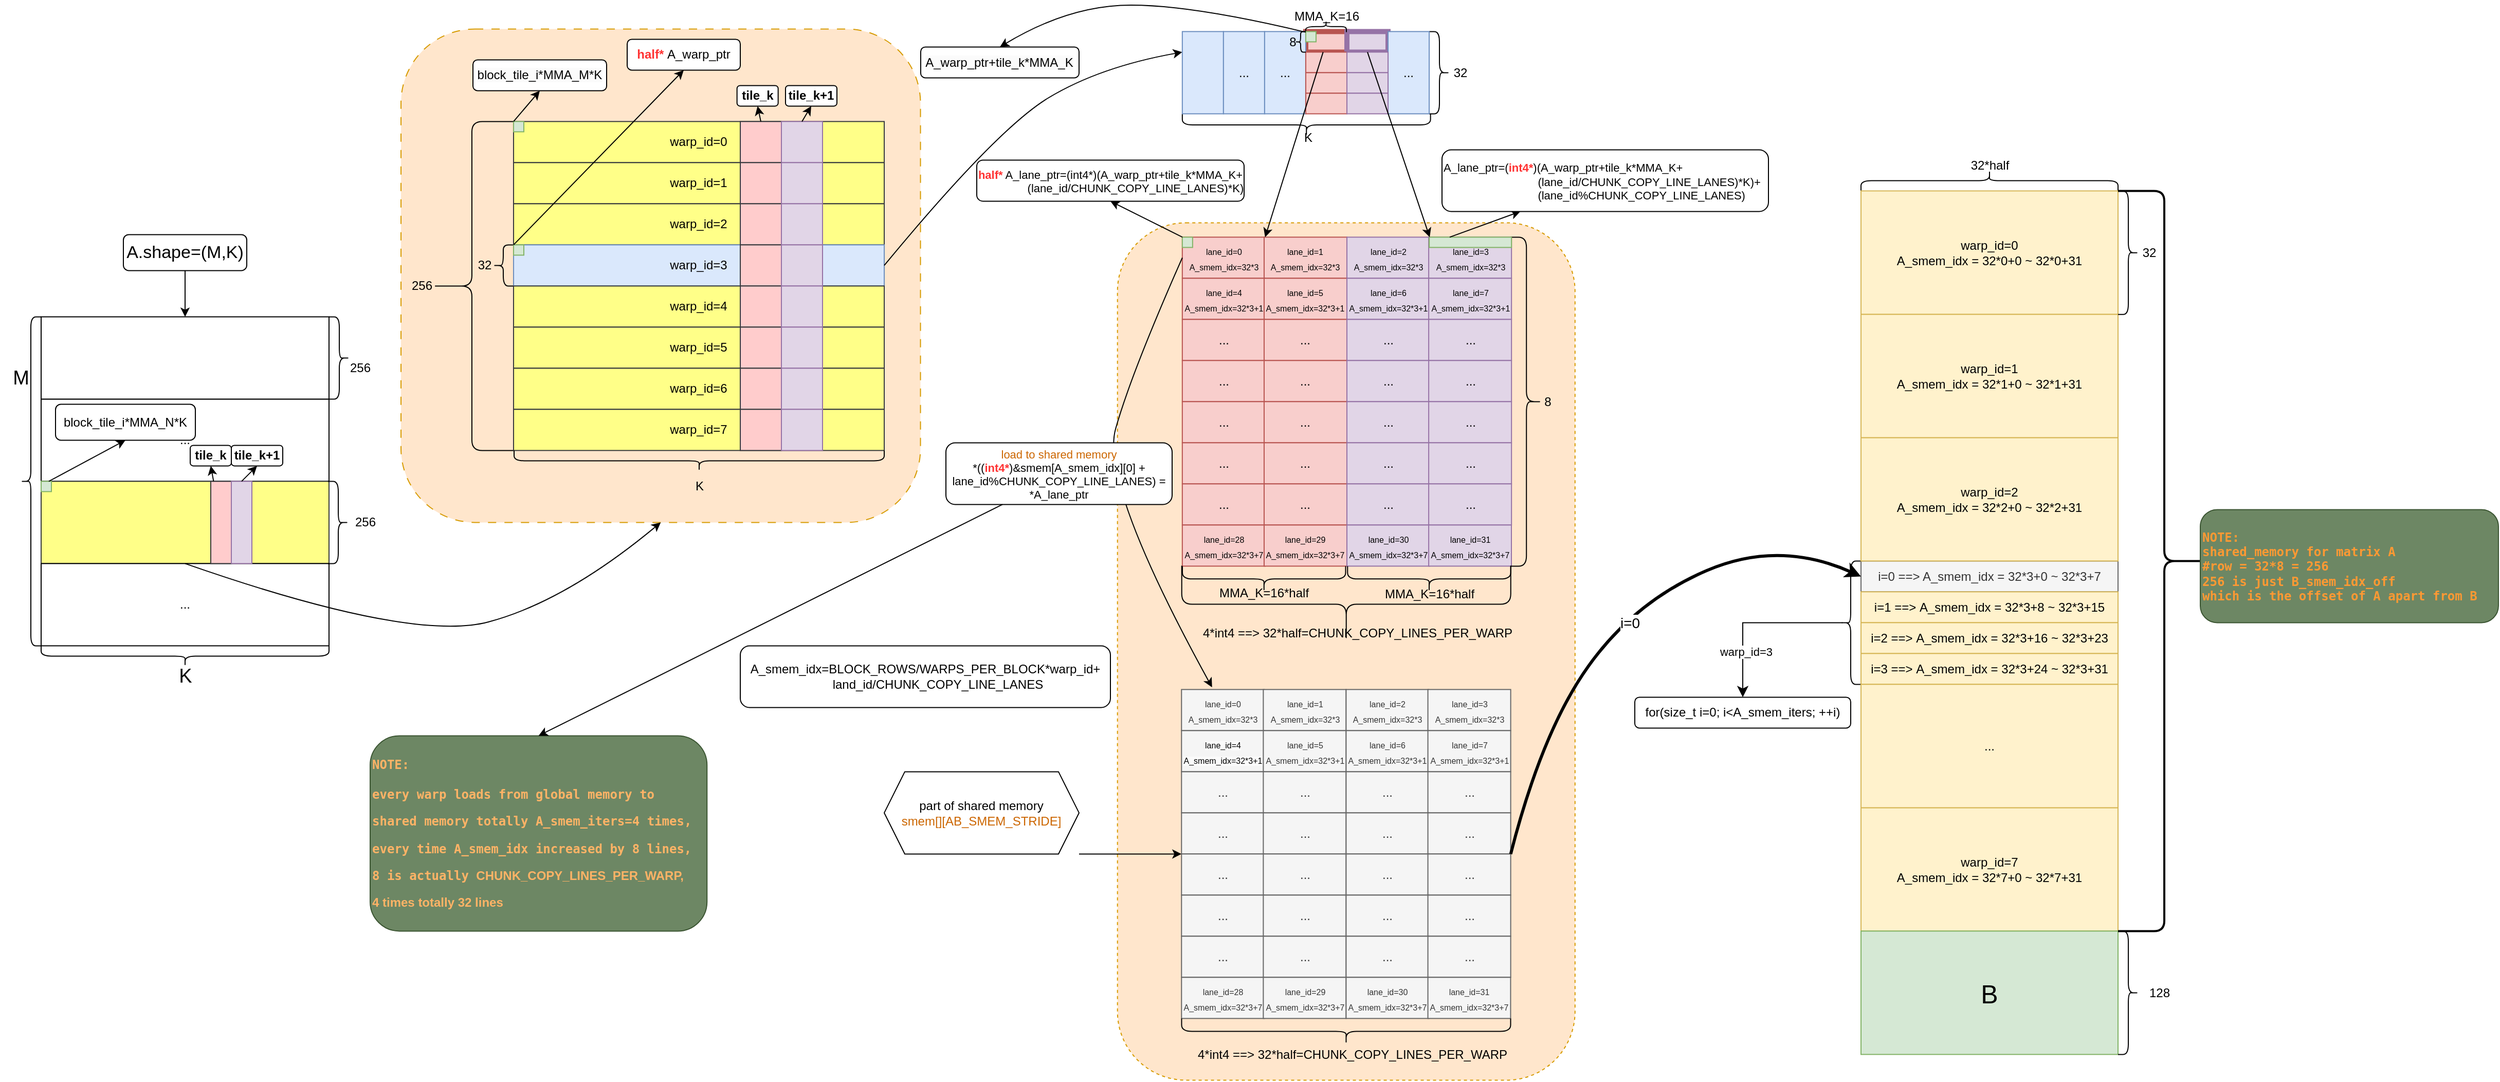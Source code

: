<mxfile version="24.0.4" type="device">
  <diagram name="Page-1" id="_nR7e4XgD6fj8UJKNjDj">
    <mxGraphModel dx="3572" dy="-709" grid="1" gridSize="10" guides="1" tooltips="1" connect="1" arrows="1" fold="1" page="1" pageScale="1" pageWidth="850" pageHeight="1100" math="0" shadow="0">
      <root>
        <mxCell id="0" />
        <mxCell id="1" parent="0" />
        <mxCell id="BASvvJVavqTpIo9RgMH1-416" value="..." style="rounded=0;whiteSpace=wrap;html=1;" parent="1" vertex="1">
          <mxGeometry x="-750" y="2593.2" width="280" height="80" as="geometry" />
        </mxCell>
        <mxCell id="BASvvJVavqTpIo9RgMH1-315" value="" style="rounded=1;whiteSpace=wrap;html=1;dashed=1;dashPattern=8 8;fillColor=#ffe6cc;strokeColor=#d79b00;" parent="1" vertex="1">
          <mxGeometry x="-400" y="2233.2" width="505.26" height="480" as="geometry" />
        </mxCell>
        <mxCell id="BASvvJVavqTpIo9RgMH1-244" value="" style="rounded=1;whiteSpace=wrap;html=1;dashed=1;fillColor=#ffe6cc;strokeColor=#d79b00;" parent="1" vertex="1">
          <mxGeometry x="296.85" y="2421.7" width="445.03" height="834" as="geometry" />
        </mxCell>
        <mxCell id="BASvvJVavqTpIo9RgMH1-38" value="warp_id=0" style="rounded=0;whiteSpace=wrap;html=1;fillColor=#ffff88;strokeColor=#36393d;" parent="1" vertex="1">
          <mxGeometry x="-290.52" y="2323.2" width="360.52" height="40" as="geometry" />
        </mxCell>
        <mxCell id="BASvvJVavqTpIo9RgMH1-29" value="" style="shape=curlyBracket;whiteSpace=wrap;html=1;rounded=1;flipH=1;labelPosition=right;verticalLabelPosition=middle;align=left;verticalAlign=middle;rotation=-180;" parent="1" vertex="1">
          <mxGeometry x="-371.56" y="2323.2" width="81.04" height="320" as="geometry" />
        </mxCell>
        <mxCell id="BASvvJVavqTpIo9RgMH1-30" value="256" style="text;html=1;align=center;verticalAlign=middle;resizable=0;points=[];autosize=1;strokeColor=none;fillColor=none;" parent="1" vertex="1">
          <mxGeometry x="-400" y="2468.2" width="40" height="30" as="geometry" />
        </mxCell>
        <mxCell id="BASvvJVavqTpIo9RgMH1-31" value="" style="shape=curlyBracket;whiteSpace=wrap;html=1;rounded=1;flipH=1;labelPosition=right;verticalLabelPosition=middle;align=left;verticalAlign=middle;rotation=-180;" parent="1" vertex="1">
          <mxGeometry x="-310.52" y="2443.2" width="20" height="40" as="geometry" />
        </mxCell>
        <mxCell id="BASvvJVavqTpIo9RgMH1-32" value="32" style="text;html=1;align=center;verticalAlign=middle;resizable=0;points=[];autosize=1;strokeColor=none;fillColor=none;" parent="1" vertex="1">
          <mxGeometry x="-338.96" y="2448.2" width="40" height="30" as="geometry" />
        </mxCell>
        <mxCell id="BASvvJVavqTpIo9RgMH1-41" value="warp_id=1" style="rounded=0;whiteSpace=wrap;html=1;fillColor=#ffff88;strokeColor=#36393d;" parent="1" vertex="1">
          <mxGeometry x="-290.52" y="2363.2" width="360.52" height="40" as="geometry" />
        </mxCell>
        <mxCell id="BASvvJVavqTpIo9RgMH1-42" value="warp_id=2" style="rounded=0;whiteSpace=wrap;html=1;fillColor=#ffff88;strokeColor=#36393d;" parent="1" vertex="1">
          <mxGeometry x="-290.52" y="2403.2" width="360.52" height="40" as="geometry" />
        </mxCell>
        <mxCell id="BASvvJVavqTpIo9RgMH1-44" value="warp_id=3" style="rounded=0;whiteSpace=wrap;html=1;fillColor=#dae8fc;strokeColor=#6c8ebf;" parent="1" vertex="1">
          <mxGeometry x="-290.52" y="2443.2" width="360.52" height="40" as="geometry" />
        </mxCell>
        <mxCell id="BASvvJVavqTpIo9RgMH1-45" value="warp_id=4" style="rounded=0;whiteSpace=wrap;html=1;fillColor=#ffff88;strokeColor=#36393d;" parent="1" vertex="1">
          <mxGeometry x="-290.52" y="2483.2" width="360.52" height="40" as="geometry" />
        </mxCell>
        <mxCell id="BASvvJVavqTpIo9RgMH1-48" value="warp_id=5" style="rounded=0;whiteSpace=wrap;html=1;fillColor=#ffff88;strokeColor=#36393d;" parent="1" vertex="1">
          <mxGeometry x="-290.52" y="2523.2" width="360.52" height="40" as="geometry" />
        </mxCell>
        <mxCell id="BASvvJVavqTpIo9RgMH1-49" value="warp_id=6" style="rounded=0;whiteSpace=wrap;html=1;fillColor=#ffff88;strokeColor=#36393d;" parent="1" vertex="1">
          <mxGeometry x="-290.52" y="2563.2" width="360.52" height="40" as="geometry" />
        </mxCell>
        <mxCell id="BASvvJVavqTpIo9RgMH1-51" value="warp_id=7" style="rounded=0;whiteSpace=wrap;html=1;fillColor=#ffff88;strokeColor=#36393d;" parent="1" vertex="1">
          <mxGeometry x="-290.52" y="2603.2" width="360.52" height="40" as="geometry" />
        </mxCell>
        <mxCell id="BASvvJVavqTpIo9RgMH1-56" value="" style="curved=1;endArrow=classic;html=1;rounded=0;exitX=1;exitY=0.5;exitDx=0;exitDy=0;entryX=0;entryY=0.25;entryDx=0;entryDy=0;" parent="1" source="BASvvJVavqTpIo9RgMH1-44" target="BASvvJVavqTpIo9RgMH1-75" edge="1">
          <mxGeometry width="50" height="50" relative="1" as="geometry">
            <mxPoint x="270" y="2255.7" as="sourcePoint" />
            <mxPoint x="350" y="2205.7" as="targetPoint" />
            <Array as="points">
              <mxPoint x="180" y="2330" />
              <mxPoint x="280" y="2270" />
            </Array>
          </mxGeometry>
        </mxCell>
        <mxCell id="BASvvJVavqTpIo9RgMH1-57" value="" style="shape=curlyBracket;whiteSpace=wrap;html=1;rounded=1;flipH=1;labelPosition=right;verticalLabelPosition=middle;align=left;verticalAlign=middle;rotation=90;" parent="1" vertex="1">
          <mxGeometry x="-120" y="2473.2" width="20" height="360" as="geometry" />
        </mxCell>
        <mxCell id="BASvvJVavqTpIo9RgMH1-58" value="K" style="text;html=1;align=center;verticalAlign=middle;resizable=0;points=[];autosize=1;strokeColor=none;fillColor=none;" parent="1" vertex="1">
          <mxGeometry x="-125" y="2663.2" width="30" height="30" as="geometry" />
        </mxCell>
        <mxCell id="BASvvJVavqTpIo9RgMH1-61" value="" style="whiteSpace=wrap;html=1;aspect=fixed;fillColor=#d5e8d4;strokeColor=#82b366;" parent="1" vertex="1">
          <mxGeometry x="-290.52" y="2323.2" width="10" height="10" as="geometry" />
        </mxCell>
        <mxCell id="BASvvJVavqTpIo9RgMH1-63" value="" style="endArrow=classic;html=1;rounded=0;exitX=0;exitY=0;exitDx=0;exitDy=0;entryX=0.5;entryY=1;entryDx=0;entryDy=0;" parent="1" source="BASvvJVavqTpIo9RgMH1-61" target="BASvvJVavqTpIo9RgMH1-248" edge="1">
          <mxGeometry width="50" height="50" relative="1" as="geometry">
            <mxPoint x="-280" y="2323.2" as="sourcePoint" />
            <mxPoint x="-270" y="2293.2" as="targetPoint" />
          </mxGeometry>
        </mxCell>
        <mxCell id="BASvvJVavqTpIo9RgMH1-65" value="" style="whiteSpace=wrap;html=1;aspect=fixed;fillColor=#d5e8d4;strokeColor=#82b366;" parent="1" vertex="1">
          <mxGeometry x="-290.52" y="2443.2" width="10" height="10" as="geometry" />
        </mxCell>
        <mxCell id="BASvvJVavqTpIo9RgMH1-66" value="" style="endArrow=classic;html=1;rounded=0;entryX=0.5;entryY=1;entryDx=0;entryDy=0;" parent="1" target="BASvvJVavqTpIo9RgMH1-249" edge="1">
          <mxGeometry width="50" height="50" relative="1" as="geometry">
            <mxPoint x="-290.52" y="2443.2" as="sourcePoint" />
            <mxPoint x="-380" y="2403.2" as="targetPoint" />
          </mxGeometry>
        </mxCell>
        <mxCell id="BASvvJVavqTpIo9RgMH1-69" value="32" style="text;html=1;align=center;verticalAlign=middle;resizable=0;points=[];autosize=1;strokeColor=none;fillColor=none;" parent="1" vertex="1">
          <mxGeometry x="609.98" y="2260.7" width="40" height="30" as="geometry" />
        </mxCell>
        <mxCell id="BASvvJVavqTpIo9RgMH1-70" value="" style="shape=curlyBracket;whiteSpace=wrap;html=1;rounded=1;flipH=1;labelPosition=right;verticalLabelPosition=middle;align=left;verticalAlign=middle;" parent="1" vertex="1">
          <mxGeometry x="600" y="2235.7" width="20" height="80" as="geometry" />
        </mxCell>
        <mxCell id="BASvvJVavqTpIo9RgMH1-71" value="" style="shape=curlyBracket;whiteSpace=wrap;html=1;rounded=1;flipH=1;labelPosition=right;verticalLabelPosition=middle;align=left;verticalAlign=middle;rotation=-180;direction=south;" parent="1" vertex="1">
          <mxGeometry x="359.92" y="2315.7" width="241.4" height="21.55" as="geometry" />
        </mxCell>
        <mxCell id="BASvvJVavqTpIo9RgMH1-72" value="K" style="text;html=1;align=center;verticalAlign=middle;resizable=0;points=[];autosize=1;strokeColor=none;fillColor=none;" parent="1" vertex="1">
          <mxGeometry x="466.74" y="2324.2" width="30" height="30" as="geometry" />
        </mxCell>
        <mxCell id="BASvvJVavqTpIo9RgMH1-74" value="" style="rounded=0;whiteSpace=wrap;html=1;fillColor=#f8cecc;strokeColor=#b85450;strokeWidth=5;" parent="1" vertex="1">
          <mxGeometry x="479.98" y="2235.7" width="40.02" height="20" as="geometry" />
        </mxCell>
        <mxCell id="BASvvJVavqTpIo9RgMH1-75" value="" style="rounded=0;whiteSpace=wrap;html=1;fillColor=#dae8fc;strokeColor=#6c8ebf;" parent="1" vertex="1">
          <mxGeometry x="359.92" y="2235.7" width="40.02" height="80" as="geometry" />
        </mxCell>
        <mxCell id="BASvvJVavqTpIo9RgMH1-76" value="..." style="rounded=0;whiteSpace=wrap;html=1;fillColor=#dae8fc;strokeColor=#6c8ebf;" parent="1" vertex="1">
          <mxGeometry x="399.94" y="2235.7" width="40.02" height="80" as="geometry" />
        </mxCell>
        <mxCell id="BASvvJVavqTpIo9RgMH1-77" value="..." style="rounded=0;whiteSpace=wrap;html=1;fillColor=#dae8fc;strokeColor=#6c8ebf;" parent="1" vertex="1">
          <mxGeometry x="439.96" y="2235.7" width="40.02" height="80" as="geometry" />
        </mxCell>
        <mxCell id="BASvvJVavqTpIo9RgMH1-78" value="" style="rounded=0;whiteSpace=wrap;html=1;fillColor=#e1d5e7;strokeColor=#9673a6;strokeWidth=5;" parent="1" vertex="1">
          <mxGeometry x="520" y="2235.7" width="40" height="20" as="geometry" />
        </mxCell>
        <mxCell id="BASvvJVavqTpIo9RgMH1-79" value="..." style="rounded=0;whiteSpace=wrap;html=1;fillColor=#dae8fc;strokeColor=#6c8ebf;" parent="1" vertex="1">
          <mxGeometry x="560.02" y="2235.7" width="40.02" height="80" as="geometry" />
        </mxCell>
        <mxCell id="BASvvJVavqTpIo9RgMH1-82" value="" style="shape=curlyBracket;whiteSpace=wrap;html=1;rounded=1;flipH=1;labelPosition=right;verticalLabelPosition=middle;align=left;verticalAlign=middle;rotation=-90;size=0.5;" parent="1" vertex="1">
          <mxGeometry x="494.39" y="2211.16" width="10.7" height="39.54" as="geometry" />
        </mxCell>
        <mxCell id="BASvvJVavqTpIo9RgMH1-83" value="MMA_K=16" style="text;html=1;align=center;verticalAlign=middle;resizable=0;points=[];autosize=1;strokeColor=none;fillColor=none;" parent="1" vertex="1">
          <mxGeometry x="454.99" y="2205.7" width="90" height="30" as="geometry" />
        </mxCell>
        <mxCell id="BASvvJVavqTpIo9RgMH1-85" value="&lt;font style=&quot;font-size: 8px;&quot;&gt;lane_id=0&lt;br&gt;A_smem_idx=32*3&lt;/font&gt;" style="rounded=0;whiteSpace=wrap;html=1;fillColor=#f8cecc;strokeColor=#b85450;" parent="1" vertex="1">
          <mxGeometry x="359.92" y="2435.7" width="80.52" height="40" as="geometry" />
        </mxCell>
        <mxCell id="BASvvJVavqTpIo9RgMH1-117" value="&lt;span style=&quot;font-size: 8px;&quot;&gt;lane_id=1&lt;/span&gt;&lt;br style=&quot;font-size: 8px;&quot;&gt;&lt;span style=&quot;font-size: 8px;&quot;&gt;A_smem_idx=32*3&lt;/span&gt;" style="rounded=0;whiteSpace=wrap;html=1;fillColor=#f8cecc;strokeColor=#b85450;" parent="1" vertex="1">
          <mxGeometry x="439.48" y="2435.7" width="80.52" height="40" as="geometry" />
        </mxCell>
        <mxCell id="BASvvJVavqTpIo9RgMH1-120" value="&lt;span style=&quot;font-size: 8px;&quot;&gt;lane_id=2&lt;/span&gt;&lt;br style=&quot;font-size: 8px;&quot;&gt;&lt;span style=&quot;font-size: 8px;&quot;&gt;A_smem_idx=32*3&lt;/span&gt;" style="rounded=0;whiteSpace=wrap;html=1;fillColor=#e1d5e7;strokeColor=#9673a6;" parent="1" vertex="1">
          <mxGeometry x="520" y="2435.7" width="80.52" height="40" as="geometry" />
        </mxCell>
        <mxCell id="BASvvJVavqTpIo9RgMH1-121" value="&lt;span style=&quot;font-size: 8px;&quot;&gt;lane_id=3&lt;/span&gt;&lt;br style=&quot;font-size: 8px;&quot;&gt;&lt;span style=&quot;font-size: 8px;&quot;&gt;A_smem_idx=32*3&lt;/span&gt;" style="rounded=0;whiteSpace=wrap;html=1;fillColor=#e1d5e7;strokeColor=#9673a6;" parent="1" vertex="1">
          <mxGeometry x="599.56" y="2435.7" width="80.52" height="40" as="geometry" />
        </mxCell>
        <mxCell id="BASvvJVavqTpIo9RgMH1-122" value="&lt;span style=&quot;font-size: 8px;&quot;&gt;lane_id=4&lt;/span&gt;&lt;br style=&quot;font-size: 8px;&quot;&gt;&lt;span style=&quot;font-size: 8px;&quot;&gt;A_smem_idx=32*3+1&lt;/span&gt;" style="rounded=0;whiteSpace=wrap;html=1;fillColor=#f8cecc;strokeColor=#b85450;" parent="1" vertex="1">
          <mxGeometry x="359.92" y="2475.7" width="80.52" height="40" as="geometry" />
        </mxCell>
        <mxCell id="BASvvJVavqTpIo9RgMH1-123" value="&lt;span style=&quot;font-size: 8px;&quot;&gt;lane_id=5&lt;/span&gt;&lt;br style=&quot;font-size: 8px;&quot;&gt;&lt;span style=&quot;font-size: 8px;&quot;&gt;A_smem_idx=32*3+1&lt;/span&gt;" style="rounded=0;whiteSpace=wrap;html=1;fillColor=#f8cecc;strokeColor=#b85450;" parent="1" vertex="1">
          <mxGeometry x="439.48" y="2475.7" width="80.52" height="40" as="geometry" />
        </mxCell>
        <mxCell id="BASvvJVavqTpIo9RgMH1-124" value="&lt;span style=&quot;font-size: 8px;&quot;&gt;lane_id=6&lt;/span&gt;&lt;br style=&quot;font-size: 8px;&quot;&gt;&lt;span style=&quot;font-size: 8px;&quot;&gt;A_smem_idx=32*3+1&lt;/span&gt;" style="rounded=0;whiteSpace=wrap;html=1;fillColor=#e1d5e7;strokeColor=#9673a6;" parent="1" vertex="1">
          <mxGeometry x="520" y="2475.7" width="80.52" height="40" as="geometry" />
        </mxCell>
        <mxCell id="BASvvJVavqTpIo9RgMH1-125" value="&lt;span style=&quot;font-size: 8px;&quot;&gt;lane_id=7&lt;/span&gt;&lt;br style=&quot;font-size: 8px;&quot;&gt;&lt;span style=&quot;font-size: 8px;&quot;&gt;A_smem_idx=32*3+1&lt;/span&gt;" style="rounded=0;whiteSpace=wrap;html=1;fillColor=#e1d5e7;strokeColor=#9673a6;" parent="1" vertex="1">
          <mxGeometry x="599.56" y="2475.7" width="80.52" height="40" as="geometry" />
        </mxCell>
        <mxCell id="BASvvJVavqTpIo9RgMH1-126" value="..." style="rounded=0;whiteSpace=wrap;html=1;fillColor=#f8cecc;strokeColor=#b85450;" parent="1" vertex="1">
          <mxGeometry x="359.92" y="2515.7" width="80.52" height="40" as="geometry" />
        </mxCell>
        <mxCell id="BASvvJVavqTpIo9RgMH1-127" value="..." style="rounded=0;whiteSpace=wrap;html=1;fillColor=#f8cecc;strokeColor=#b85450;" parent="1" vertex="1">
          <mxGeometry x="439.48" y="2515.7" width="80.52" height="40" as="geometry" />
        </mxCell>
        <mxCell id="BASvvJVavqTpIo9RgMH1-128" value="..." style="rounded=0;whiteSpace=wrap;html=1;fillColor=#e1d5e7;strokeColor=#9673a6;" parent="1" vertex="1">
          <mxGeometry x="520" y="2515.7" width="80.52" height="40" as="geometry" />
        </mxCell>
        <mxCell id="BASvvJVavqTpIo9RgMH1-129" value="..." style="rounded=0;whiteSpace=wrap;html=1;fillColor=#e1d5e7;strokeColor=#9673a6;" parent="1" vertex="1">
          <mxGeometry x="599.56" y="2515.7" width="80.52" height="40" as="geometry" />
        </mxCell>
        <mxCell id="BASvvJVavqTpIo9RgMH1-130" value="..." style="rounded=0;whiteSpace=wrap;html=1;fillColor=#f8cecc;strokeColor=#b85450;" parent="1" vertex="1">
          <mxGeometry x="359.92" y="2555.7" width="80.52" height="40" as="geometry" />
        </mxCell>
        <mxCell id="BASvvJVavqTpIo9RgMH1-131" value="..." style="rounded=0;whiteSpace=wrap;html=1;fillColor=#f8cecc;strokeColor=#b85450;" parent="1" vertex="1">
          <mxGeometry x="439.48" y="2555.7" width="80.52" height="40" as="geometry" />
        </mxCell>
        <mxCell id="BASvvJVavqTpIo9RgMH1-132" value="..." style="rounded=0;whiteSpace=wrap;html=1;fillColor=#e1d5e7;strokeColor=#9673a6;" parent="1" vertex="1">
          <mxGeometry x="520" y="2555.7" width="80.52" height="40" as="geometry" />
        </mxCell>
        <mxCell id="BASvvJVavqTpIo9RgMH1-133" value="..." style="rounded=0;whiteSpace=wrap;html=1;fillColor=#e1d5e7;strokeColor=#9673a6;" parent="1" vertex="1">
          <mxGeometry x="599.56" y="2555.7" width="80.52" height="40" as="geometry" />
        </mxCell>
        <mxCell id="BASvvJVavqTpIo9RgMH1-134" value="..." style="rounded=0;whiteSpace=wrap;html=1;fillColor=#f8cecc;strokeColor=#b85450;" parent="1" vertex="1">
          <mxGeometry x="359.92" y="2595.7" width="80.52" height="40" as="geometry" />
        </mxCell>
        <mxCell id="BASvvJVavqTpIo9RgMH1-135" value="..." style="rounded=0;whiteSpace=wrap;html=1;fillColor=#f8cecc;strokeColor=#b85450;" parent="1" vertex="1">
          <mxGeometry x="439.48" y="2595.7" width="80.52" height="40" as="geometry" />
        </mxCell>
        <mxCell id="BASvvJVavqTpIo9RgMH1-136" value="..." style="rounded=0;whiteSpace=wrap;html=1;fillColor=#e1d5e7;strokeColor=#9673a6;" parent="1" vertex="1">
          <mxGeometry x="520" y="2595.7" width="80.52" height="40" as="geometry" />
        </mxCell>
        <mxCell id="BASvvJVavqTpIo9RgMH1-137" value="..." style="rounded=0;whiteSpace=wrap;html=1;fillColor=#e1d5e7;strokeColor=#9673a6;" parent="1" vertex="1">
          <mxGeometry x="599.56" y="2595.7" width="80.52" height="40" as="geometry" />
        </mxCell>
        <mxCell id="BASvvJVavqTpIo9RgMH1-138" value="..." style="rounded=0;whiteSpace=wrap;html=1;fillColor=#f8cecc;strokeColor=#b85450;" parent="1" vertex="1">
          <mxGeometry x="359.92" y="2635.7" width="80.52" height="40" as="geometry" />
        </mxCell>
        <mxCell id="BASvvJVavqTpIo9RgMH1-139" value="..." style="rounded=0;whiteSpace=wrap;html=1;fillColor=#f8cecc;strokeColor=#b85450;" parent="1" vertex="1">
          <mxGeometry x="439.48" y="2635.7" width="80.52" height="40" as="geometry" />
        </mxCell>
        <mxCell id="BASvvJVavqTpIo9RgMH1-140" value="..." style="rounded=0;whiteSpace=wrap;html=1;fillColor=#e1d5e7;strokeColor=#9673a6;" parent="1" vertex="1">
          <mxGeometry x="520" y="2635.7" width="80.52" height="40" as="geometry" />
        </mxCell>
        <mxCell id="BASvvJVavqTpIo9RgMH1-141" value="..." style="rounded=0;whiteSpace=wrap;html=1;fillColor=#e1d5e7;strokeColor=#9673a6;" parent="1" vertex="1">
          <mxGeometry x="599.56" y="2635.7" width="80.52" height="40" as="geometry" />
        </mxCell>
        <mxCell id="BASvvJVavqTpIo9RgMH1-142" value="..." style="rounded=0;whiteSpace=wrap;html=1;fillColor=#f8cecc;strokeColor=#b85450;" parent="1" vertex="1">
          <mxGeometry x="359.92" y="2675.7" width="80.52" height="40" as="geometry" />
        </mxCell>
        <mxCell id="BASvvJVavqTpIo9RgMH1-143" value="..." style="rounded=0;whiteSpace=wrap;html=1;fillColor=#f8cecc;strokeColor=#b85450;" parent="1" vertex="1">
          <mxGeometry x="439.48" y="2675.7" width="80.52" height="40" as="geometry" />
        </mxCell>
        <mxCell id="BASvvJVavqTpIo9RgMH1-144" value="..." style="rounded=0;whiteSpace=wrap;html=1;fillColor=#e1d5e7;strokeColor=#9673a6;" parent="1" vertex="1">
          <mxGeometry x="520" y="2675.7" width="80.52" height="40" as="geometry" />
        </mxCell>
        <mxCell id="BASvvJVavqTpIo9RgMH1-145" value="..." style="rounded=0;whiteSpace=wrap;html=1;fillColor=#e1d5e7;strokeColor=#9673a6;" parent="1" vertex="1">
          <mxGeometry x="599.56" y="2675.7" width="80.52" height="40" as="geometry" />
        </mxCell>
        <mxCell id="BASvvJVavqTpIo9RgMH1-146" value="&lt;span style=&quot;font-size: 8px;&quot;&gt;lane_id=28&lt;/span&gt;&lt;br style=&quot;font-size: 8px;&quot;&gt;&lt;span style=&quot;font-size: 8px;&quot;&gt;A_smem_idx=32*3+7&lt;/span&gt;" style="rounded=0;whiteSpace=wrap;html=1;fillColor=#f8cecc;strokeColor=#b85450;" parent="1" vertex="1">
          <mxGeometry x="359.92" y="2715.7" width="80.52" height="40" as="geometry" />
        </mxCell>
        <mxCell id="BASvvJVavqTpIo9RgMH1-147" value="&lt;span style=&quot;font-size: 8px;&quot;&gt;lane_id=29&lt;/span&gt;&lt;br style=&quot;font-size: 8px;&quot;&gt;&lt;span style=&quot;font-size: 8px;&quot;&gt;A_smem_idx=32*3+7&lt;/span&gt;" style="rounded=0;whiteSpace=wrap;html=1;fillColor=#f8cecc;strokeColor=#b85450;" parent="1" vertex="1">
          <mxGeometry x="439.48" y="2715.7" width="80.52" height="40" as="geometry" />
        </mxCell>
        <mxCell id="BASvvJVavqTpIo9RgMH1-148" value="&lt;span style=&quot;font-size: 8px;&quot;&gt;lane_id=30&lt;/span&gt;&lt;br style=&quot;font-size: 8px;&quot;&gt;&lt;span style=&quot;font-size: 8px;&quot;&gt;A_smem_idx=32*3+7&lt;/span&gt;" style="rounded=0;whiteSpace=wrap;html=1;fillColor=#e1d5e7;strokeColor=#9673a6;" parent="1" vertex="1">
          <mxGeometry x="520" y="2715.7" width="80.52" height="40" as="geometry" />
        </mxCell>
        <mxCell id="BASvvJVavqTpIo9RgMH1-149" value="&lt;span style=&quot;font-size: 8px;&quot;&gt;lane_id=31&lt;/span&gt;&lt;br style=&quot;font-size: 8px;&quot;&gt;&lt;span style=&quot;font-size: 8px;&quot;&gt;A_smem_idx=32*3+7&lt;/span&gt;" style="rounded=0;whiteSpace=wrap;html=1;fillColor=#e1d5e7;strokeColor=#9673a6;" parent="1" vertex="1">
          <mxGeometry x="599.56" y="2715.7" width="80.44" height="40" as="geometry" />
        </mxCell>
        <mxCell id="BASvvJVavqTpIo9RgMH1-150" value="" style="whiteSpace=wrap;html=1;aspect=fixed;fillColor=#d5e8d4;strokeColor=#82b366;" parent="1" vertex="1">
          <mxGeometry x="479.98" y="2235.7" width="10" height="10" as="geometry" />
        </mxCell>
        <mxCell id="BASvvJVavqTpIo9RgMH1-155" value="" style="shape=curlyBracket;whiteSpace=wrap;html=1;rounded=1;flipH=1;labelPosition=right;verticalLabelPosition=middle;align=left;verticalAlign=middle;" parent="1" vertex="1">
          <mxGeometry x="679.22" y="2435.7" width="30.78" height="320" as="geometry" />
        </mxCell>
        <mxCell id="BASvvJVavqTpIo9RgMH1-156" value="8" style="text;html=1;align=center;verticalAlign=middle;resizable=0;points=[];autosize=1;strokeColor=none;fillColor=none;" parent="1" vertex="1">
          <mxGeometry x="700" y="2580.7" width="30" height="30" as="geometry" />
        </mxCell>
        <mxCell id="BASvvJVavqTpIo9RgMH1-159" value="MMA_K=16*half" style="text;html=1;align=center;verticalAlign=middle;resizable=0;points=[];autosize=1;strokeColor=none;fillColor=none;" parent="1" vertex="1">
          <mxGeometry x="384.38" y="2766.7" width="110" height="30" as="geometry" />
        </mxCell>
        <mxCell id="BASvvJVavqTpIo9RgMH1-160" value="" style="shape=curlyBracket;whiteSpace=wrap;html=1;rounded=1;flipH=1;labelPosition=right;verticalLabelPosition=middle;align=left;verticalAlign=middle;rotation=90;" parent="1" vertex="1">
          <mxGeometry x="426.89" y="2688.82" width="24.98" height="158.73" as="geometry" />
        </mxCell>
        <mxCell id="BASvvJVavqTpIo9RgMH1-170" value="&lt;font style=&quot;font-size: 8px;&quot;&gt;lane_id=0&lt;br&gt;A_smem_idx=32*3&lt;/font&gt;" style="rounded=0;whiteSpace=wrap;html=1;fillColor=#f5f5f5;fontColor=#333333;strokeColor=#666666;" parent="1" vertex="1">
          <mxGeometry x="359.14" y="2875.7" width="80.52" height="40" as="geometry" />
        </mxCell>
        <mxCell id="BASvvJVavqTpIo9RgMH1-171" value="&lt;span style=&quot;font-size: 8px;&quot;&gt;lane_id=1&lt;/span&gt;&lt;br style=&quot;font-size: 8px;&quot;&gt;&lt;span style=&quot;font-size: 8px;&quot;&gt;A_smem_idx=32*3&lt;/span&gt;" style="rounded=0;whiteSpace=wrap;html=1;fillColor=#f5f5f5;fontColor=#333333;strokeColor=#666666;" parent="1" vertex="1">
          <mxGeometry x="438.7" y="2875.7" width="80.52" height="40" as="geometry" />
        </mxCell>
        <mxCell id="BASvvJVavqTpIo9RgMH1-172" value="&lt;span style=&quot;font-size: 8px;&quot;&gt;lane_id=2&lt;/span&gt;&lt;br style=&quot;font-size: 8px;&quot;&gt;&lt;span style=&quot;font-size: 8px;&quot;&gt;A_smem_idx=32*3&lt;/span&gt;" style="rounded=0;whiteSpace=wrap;html=1;fillColor=#f5f5f5;fontColor=#333333;strokeColor=#666666;" parent="1" vertex="1">
          <mxGeometry x="519.22" y="2875.7" width="80.52" height="40" as="geometry" />
        </mxCell>
        <mxCell id="BASvvJVavqTpIo9RgMH1-173" value="&lt;span style=&quot;font-size: 8px;&quot;&gt;lane_id=3&lt;/span&gt;&lt;br style=&quot;font-size: 8px;&quot;&gt;&lt;span style=&quot;font-size: 8px;&quot;&gt;A_smem_idx=32*3&lt;/span&gt;" style="rounded=0;whiteSpace=wrap;html=1;fillColor=#f5f5f5;fontColor=#333333;strokeColor=#666666;" parent="1" vertex="1">
          <mxGeometry x="598.78" y="2875.7" width="80.52" height="40" as="geometry" />
        </mxCell>
        <mxCell id="BASvvJVavqTpIo9RgMH1-174" value="&lt;font style=&quot;font-size: 8px;&quot;&gt;&lt;span style=&quot;color: rgb(0, 0, 0); font-family: Helvetica; font-style: normal; font-variant-ligatures: normal; font-variant-caps: normal; font-weight: 400; letter-spacing: normal; orphans: 2; text-align: center; text-indent: 0px; text-transform: none; widows: 2; word-spacing: 0px; -webkit-text-stroke-width: 0px; white-space: normal; background-color: rgb(251, 251, 251); text-decoration-thickness: initial; text-decoration-style: initial; text-decoration-color: initial; float: none; display: inline !important;&quot;&gt;lane_id=4&lt;/span&gt;&lt;br style=&quot;color: rgb(0, 0, 0); font-family: Helvetica; font-style: normal; font-variant-ligatures: normal; font-variant-caps: normal; font-weight: 400; letter-spacing: normal; orphans: 2; text-align: center; text-indent: 0px; text-transform: none; widows: 2; word-spacing: 0px; -webkit-text-stroke-width: 0px; white-space: normal; background-color: rgb(251, 251, 251); text-decoration-thickness: initial; text-decoration-style: initial; text-decoration-color: initial;&quot;&gt;&lt;span style=&quot;color: rgb(0, 0, 0); font-family: Helvetica; font-style: normal; font-variant-ligatures: normal; font-variant-caps: normal; font-weight: 400; letter-spacing: normal; orphans: 2; text-align: center; text-indent: 0px; text-transform: none; widows: 2; word-spacing: 0px; -webkit-text-stroke-width: 0px; white-space: normal; background-color: rgb(251, 251, 251); text-decoration-thickness: initial; text-decoration-style: initial; text-decoration-color: initial; float: none; display: inline !important;&quot;&gt;A_smem_idx=32*3+1&lt;/span&gt;&lt;/font&gt;" style="rounded=0;whiteSpace=wrap;html=1;fillColor=#f5f5f5;fontColor=#333333;strokeColor=#666666;" parent="1" vertex="1">
          <mxGeometry x="359.14" y="2915.7" width="80.52" height="40" as="geometry" />
        </mxCell>
        <mxCell id="BASvvJVavqTpIo9RgMH1-175" value="&lt;span style=&quot;font-size: 8px;&quot;&gt;lane_id=5&lt;/span&gt;&lt;br style=&quot;font-size: 8px;&quot;&gt;&lt;span style=&quot;font-size: 8px;&quot;&gt;A_smem_idx=32*3+1&lt;/span&gt;" style="rounded=0;whiteSpace=wrap;html=1;fillColor=#f5f5f5;fontColor=#333333;strokeColor=#666666;" parent="1" vertex="1">
          <mxGeometry x="438.7" y="2915.7" width="80.52" height="40" as="geometry" />
        </mxCell>
        <mxCell id="BASvvJVavqTpIo9RgMH1-176" value="&lt;span style=&quot;font-size: 8px;&quot;&gt;lane_id=6&lt;/span&gt;&lt;br style=&quot;font-size: 8px;&quot;&gt;&lt;span style=&quot;font-size: 8px;&quot;&gt;A_smem_idx=32*3+1&lt;/span&gt;" style="rounded=0;whiteSpace=wrap;html=1;fillColor=#f5f5f5;fontColor=#333333;strokeColor=#666666;" parent="1" vertex="1">
          <mxGeometry x="519.22" y="2915.7" width="80.52" height="40" as="geometry" />
        </mxCell>
        <mxCell id="BASvvJVavqTpIo9RgMH1-177" value="&lt;span style=&quot;font-size: 8px;&quot;&gt;lane_id=7&lt;/span&gt;&lt;br style=&quot;font-size: 8px;&quot;&gt;&lt;span style=&quot;font-size: 8px;&quot;&gt;A_smem_idx=32*3+1&lt;/span&gt;" style="rounded=0;whiteSpace=wrap;html=1;fillColor=#f5f5f5;fontColor=#333333;strokeColor=#666666;" parent="1" vertex="1">
          <mxGeometry x="598.78" y="2915.7" width="80.52" height="40" as="geometry" />
        </mxCell>
        <mxCell id="BASvvJVavqTpIo9RgMH1-178" value="..." style="rounded=0;whiteSpace=wrap;html=1;fillColor=#f5f5f5;fontColor=#333333;strokeColor=#666666;" parent="1" vertex="1">
          <mxGeometry x="359.14" y="2955.7" width="80.52" height="40" as="geometry" />
        </mxCell>
        <mxCell id="BASvvJVavqTpIo9RgMH1-179" value="..." style="rounded=0;whiteSpace=wrap;html=1;fillColor=#f5f5f5;fontColor=#333333;strokeColor=#666666;" parent="1" vertex="1">
          <mxGeometry x="438.7" y="2955.7" width="80.52" height="40" as="geometry" />
        </mxCell>
        <mxCell id="BASvvJVavqTpIo9RgMH1-180" value="..." style="rounded=0;whiteSpace=wrap;html=1;fillColor=#f5f5f5;fontColor=#333333;strokeColor=#666666;" parent="1" vertex="1">
          <mxGeometry x="519.22" y="2955.7" width="80.52" height="40" as="geometry" />
        </mxCell>
        <mxCell id="BASvvJVavqTpIo9RgMH1-181" value="..." style="rounded=0;whiteSpace=wrap;html=1;fillColor=#f5f5f5;fontColor=#333333;strokeColor=#666666;" parent="1" vertex="1">
          <mxGeometry x="598.78" y="2955.7" width="80.52" height="40" as="geometry" />
        </mxCell>
        <mxCell id="BASvvJVavqTpIo9RgMH1-182" value="..." style="rounded=0;whiteSpace=wrap;html=1;fillColor=#f5f5f5;fontColor=#333333;strokeColor=#666666;" parent="1" vertex="1">
          <mxGeometry x="359.14" y="2995.7" width="80.52" height="40" as="geometry" />
        </mxCell>
        <mxCell id="BASvvJVavqTpIo9RgMH1-183" value="..." style="rounded=0;whiteSpace=wrap;html=1;fillColor=#f5f5f5;fontColor=#333333;strokeColor=#666666;" parent="1" vertex="1">
          <mxGeometry x="438.7" y="2995.7" width="80.52" height="40" as="geometry" />
        </mxCell>
        <mxCell id="BASvvJVavqTpIo9RgMH1-184" value="..." style="rounded=0;whiteSpace=wrap;html=1;fillColor=#f5f5f5;fontColor=#333333;strokeColor=#666666;" parent="1" vertex="1">
          <mxGeometry x="519.22" y="2995.7" width="80.52" height="40" as="geometry" />
        </mxCell>
        <mxCell id="BASvvJVavqTpIo9RgMH1-185" value="..." style="rounded=0;whiteSpace=wrap;html=1;fillColor=#f5f5f5;fontColor=#333333;strokeColor=#666666;" parent="1" vertex="1">
          <mxGeometry x="598.78" y="2995.7" width="80.52" height="40" as="geometry" />
        </mxCell>
        <mxCell id="BASvvJVavqTpIo9RgMH1-186" value="..." style="rounded=0;whiteSpace=wrap;html=1;fillColor=#f5f5f5;fontColor=#333333;strokeColor=#666666;" parent="1" vertex="1">
          <mxGeometry x="359.14" y="3035.7" width="80.52" height="40" as="geometry" />
        </mxCell>
        <mxCell id="BASvvJVavqTpIo9RgMH1-187" value="..." style="rounded=0;whiteSpace=wrap;html=1;fillColor=#f5f5f5;fontColor=#333333;strokeColor=#666666;" parent="1" vertex="1">
          <mxGeometry x="438.7" y="3035.7" width="80.52" height="40" as="geometry" />
        </mxCell>
        <mxCell id="BASvvJVavqTpIo9RgMH1-188" value="..." style="rounded=0;whiteSpace=wrap;html=1;fillColor=#f5f5f5;fontColor=#333333;strokeColor=#666666;" parent="1" vertex="1">
          <mxGeometry x="519.22" y="3035.7" width="80.52" height="40" as="geometry" />
        </mxCell>
        <mxCell id="BASvvJVavqTpIo9RgMH1-189" value="..." style="rounded=0;whiteSpace=wrap;html=1;fillColor=#f5f5f5;fontColor=#333333;strokeColor=#666666;" parent="1" vertex="1">
          <mxGeometry x="598.78" y="3035.7" width="80.52" height="40" as="geometry" />
        </mxCell>
        <mxCell id="BASvvJVavqTpIo9RgMH1-190" value="..." style="rounded=0;whiteSpace=wrap;html=1;fillColor=#f5f5f5;fontColor=#333333;strokeColor=#666666;" parent="1" vertex="1">
          <mxGeometry x="359.14" y="3075.7" width="80.52" height="40" as="geometry" />
        </mxCell>
        <mxCell id="BASvvJVavqTpIo9RgMH1-191" value="..." style="rounded=0;whiteSpace=wrap;html=1;fillColor=#f5f5f5;fontColor=#333333;strokeColor=#666666;" parent="1" vertex="1">
          <mxGeometry x="438.7" y="3075.7" width="80.52" height="40" as="geometry" />
        </mxCell>
        <mxCell id="BASvvJVavqTpIo9RgMH1-192" value="..." style="rounded=0;whiteSpace=wrap;html=1;fillColor=#f5f5f5;fontColor=#333333;strokeColor=#666666;" parent="1" vertex="1">
          <mxGeometry x="519.22" y="3075.7" width="80.52" height="40" as="geometry" />
        </mxCell>
        <mxCell id="BASvvJVavqTpIo9RgMH1-193" value="..." style="rounded=0;whiteSpace=wrap;html=1;fillColor=#f5f5f5;fontColor=#333333;strokeColor=#666666;" parent="1" vertex="1">
          <mxGeometry x="598.78" y="3075.7" width="80.52" height="40" as="geometry" />
        </mxCell>
        <mxCell id="BASvvJVavqTpIo9RgMH1-194" value="..." style="rounded=0;whiteSpace=wrap;html=1;fillColor=#f5f5f5;fontColor=#333333;strokeColor=#666666;" parent="1" vertex="1">
          <mxGeometry x="359.14" y="3115.7" width="80.52" height="40" as="geometry" />
        </mxCell>
        <mxCell id="BASvvJVavqTpIo9RgMH1-195" value="..." style="rounded=0;whiteSpace=wrap;html=1;fillColor=#f5f5f5;fontColor=#333333;strokeColor=#666666;" parent="1" vertex="1">
          <mxGeometry x="438.7" y="3115.7" width="80.52" height="40" as="geometry" />
        </mxCell>
        <mxCell id="BASvvJVavqTpIo9RgMH1-196" value="..." style="rounded=0;whiteSpace=wrap;html=1;fillColor=#f5f5f5;fontColor=#333333;strokeColor=#666666;" parent="1" vertex="1">
          <mxGeometry x="519.22" y="3115.7" width="80.52" height="40" as="geometry" />
        </mxCell>
        <mxCell id="BASvvJVavqTpIo9RgMH1-197" value="..." style="rounded=0;whiteSpace=wrap;html=1;fillColor=#f5f5f5;fontColor=#333333;strokeColor=#666666;" parent="1" vertex="1">
          <mxGeometry x="598.78" y="3115.7" width="80.52" height="40" as="geometry" />
        </mxCell>
        <mxCell id="BASvvJVavqTpIo9RgMH1-198" value="&lt;span style=&quot;font-size: 8px;&quot;&gt;lane_id=28&lt;/span&gt;&lt;br style=&quot;font-size: 8px;&quot;&gt;&lt;span style=&quot;font-size: 8px;&quot;&gt;A_smem_idx=32*3+7&lt;/span&gt;" style="rounded=0;whiteSpace=wrap;html=1;fillColor=#f5f5f5;fontColor=#333333;strokeColor=#666666;" parent="1" vertex="1">
          <mxGeometry x="359.14" y="3155.7" width="80.52" height="40" as="geometry" />
        </mxCell>
        <mxCell id="BASvvJVavqTpIo9RgMH1-199" value="&lt;span style=&quot;font-size: 8px;&quot;&gt;lane_id=29&lt;/span&gt;&lt;br style=&quot;font-size: 8px;&quot;&gt;&lt;span style=&quot;font-size: 8px;&quot;&gt;A_smem_idx=32*3+7&lt;/span&gt;" style="rounded=0;whiteSpace=wrap;html=1;fillColor=#f5f5f5;fontColor=#333333;strokeColor=#666666;" parent="1" vertex="1">
          <mxGeometry x="438.7" y="3155.7" width="80.52" height="40" as="geometry" />
        </mxCell>
        <mxCell id="BASvvJVavqTpIo9RgMH1-200" value="&lt;span style=&quot;font-size: 8px;&quot;&gt;lane_id=30&lt;/span&gt;&lt;br style=&quot;font-size: 8px;&quot;&gt;&lt;span style=&quot;font-size: 8px;&quot;&gt;A_smem_idx=32*3+7&lt;/span&gt;" style="rounded=0;whiteSpace=wrap;html=1;fillColor=#f5f5f5;fontColor=#333333;strokeColor=#666666;" parent="1" vertex="1">
          <mxGeometry x="519.22" y="3155.7" width="80.52" height="40" as="geometry" />
        </mxCell>
        <mxCell id="BASvvJVavqTpIo9RgMH1-201" value="&lt;span style=&quot;font-size: 8px;&quot;&gt;lane_id=31&lt;/span&gt;&lt;br style=&quot;font-size: 8px;&quot;&gt;&lt;span style=&quot;font-size: 8px;&quot;&gt;A_smem_idx=32*3+7&lt;/span&gt;" style="rounded=0;whiteSpace=wrap;html=1;fillColor=#f5f5f5;fontColor=#333333;strokeColor=#666666;" parent="1" vertex="1">
          <mxGeometry x="598.78" y="3155.7" width="80.44" height="40" as="geometry" />
        </mxCell>
        <mxCell id="BASvvJVavqTpIo9RgMH1-204" value="" style="shape=curlyBracket;whiteSpace=wrap;html=1;rounded=1;flipH=1;labelPosition=right;verticalLabelPosition=middle;align=left;verticalAlign=middle;rotation=90;" parent="1" vertex="1">
          <mxGeometry x="506.75" y="3048.19" width="24.98" height="320" as="geometry" />
        </mxCell>
        <mxCell id="BASvvJVavqTpIo9RgMH1-207" value="" style="shape=curlyBracket;whiteSpace=wrap;html=1;rounded=1;flipH=1;labelPosition=right;verticalLabelPosition=middle;align=left;verticalAlign=middle;rotation=90;" parent="1" vertex="1">
          <mxGeometry x="587.51" y="2688.82" width="24.98" height="158.73" as="geometry" />
        </mxCell>
        <mxCell id="BASvvJVavqTpIo9RgMH1-208" value="MMA_K=16*half" style="text;html=1;align=center;verticalAlign=middle;resizable=0;points=[];autosize=1;strokeColor=none;fillColor=none;" parent="1" vertex="1">
          <mxGeometry x="545" y="2767.7" width="110" height="30" as="geometry" />
        </mxCell>
        <mxCell id="BASvvJVavqTpIo9RgMH1-212" value="" style="rounded=0;whiteSpace=wrap;html=1;fillColor=#d5e8d4;strokeColor=#82b366;" parent="1" vertex="1">
          <mxGeometry x="600.08" y="2435.7" width="80" height="10" as="geometry" />
        </mxCell>
        <mxCell id="BASvvJVavqTpIo9RgMH1-213" value="" style="whiteSpace=wrap;html=1;aspect=fixed;fillColor=#d5e8d4;strokeColor=#82b366;" parent="1" vertex="1">
          <mxGeometry x="359.92" y="2435.7" width="10" height="10" as="geometry" />
        </mxCell>
        <mxCell id="BASvvJVavqTpIo9RgMH1-215" value="" style="curved=1;endArrow=classic;html=1;rounded=0;exitX=0;exitY=0.5;exitDx=0;exitDy=0;entryX=0.369;entryY=-0.054;entryDx=0;entryDy=0;entryPerimeter=0;" parent="1" source="BASvvJVavqTpIo9RgMH1-85" target="BASvvJVavqTpIo9RgMH1-170" edge="1">
          <mxGeometry width="50" height="50" relative="1" as="geometry">
            <mxPoint x="370" y="2455.7" as="sourcePoint" />
            <mxPoint x="320" y="2855.7" as="targetPoint" />
            <Array as="points">
              <mxPoint x="310" y="2568.82" />
              <mxPoint x="280" y="2675.7" />
            </Array>
          </mxGeometry>
        </mxCell>
        <mxCell id="BASvvJVavqTpIo9RgMH1-216" value="" style="endArrow=classic;html=1;rounded=0;" parent="1" target="BASvvJVavqTpIo9RgMH1-222" edge="1">
          <mxGeometry width="50" height="50" relative="1" as="geometry">
            <mxPoint x="619.98" y="2435.7" as="sourcePoint" />
            <mxPoint x="665.06" y="2375.72" as="targetPoint" />
          </mxGeometry>
        </mxCell>
        <mxCell id="BASvvJVavqTpIo9RgMH1-218" value="" style="endArrow=classic;html=1;rounded=0;entryX=0.5;entryY=1;entryDx=0;entryDy=0;" parent="1" target="BASvvJVavqTpIo9RgMH1-220" edge="1">
          <mxGeometry width="50" height="50" relative="1" as="geometry">
            <mxPoint x="360" y="2435.7" as="sourcePoint" />
            <mxPoint x="310" y="2425.7" as="targetPoint" />
          </mxGeometry>
        </mxCell>
        <mxCell id="BASvvJVavqTpIo9RgMH1-220" value="&lt;font style=&quot;font-size: 11px;&quot;&gt;&lt;span style=&quot;text-align: left; text-wrap: nowrap;&quot;&gt;&lt;font style=&quot;font-size: 11px;&quot; color=&quot;#ff3333&quot;&gt;&lt;b style=&quot;&quot;&gt;half*&lt;/b&gt;&lt;/font&gt; A_lane_ptr=&lt;/span&gt;&lt;span style=&quot;text-align: left; text-wrap: nowrap; background-color: initial;&quot;&gt;(int4*)(A_warp_ptr+tile_k*MMA_K+&lt;/span&gt;&lt;/font&gt;&lt;div style=&quot;text-align: left; text-wrap: nowrap; font-size: 11px;&quot;&gt;&lt;font style=&quot;font-size: 11px;&quot;&gt;&lt;span style=&quot;white-space-collapse: preserve;&quot;&gt;&#x9;&lt;/span&gt;&lt;span style=&quot;white-space-collapse: preserve;&quot;&gt;&#x9;&lt;/span&gt;(lane_id/CHUNK_COPY_LINE_LANES)*K&lt;/font&gt;&lt;span style=&quot;font-size: 11px;&quot;&gt;)&lt;/span&gt;&lt;/div&gt;" style="rounded=1;whiteSpace=wrap;html=1;" parent="1" vertex="1">
          <mxGeometry x="160" y="2360.7" width="260" height="40" as="geometry" />
        </mxCell>
        <mxCell id="BASvvJVavqTpIo9RgMH1-222" value="&lt;font style=&quot;font-size: 11px;&quot;&gt;&lt;span style=&quot;text-wrap: nowrap;&quot;&gt;A_lane_ptr=&lt;/span&gt;&lt;span style=&quot;text-wrap: nowrap; background-color: initial;&quot;&gt;(&lt;b&gt;&lt;font style=&quot;font-size: 11px;&quot; color=&quot;#ff3333&quot;&gt;int4*&lt;/font&gt;&lt;/b&gt;)(A_warp_ptr+tile_k*MMA_K+&lt;/span&gt;&lt;/font&gt;&lt;div style=&quot;text-wrap: nowrap; font-size: 11px;&quot;&gt;&lt;font style=&quot;font-size: 11px;&quot;&gt;&lt;span style=&quot;white-space-collapse: preserve;&quot;&gt;&#x9;&lt;/span&gt;&lt;span style=&quot;white-space-collapse: preserve;&quot;&gt;&#x9;&lt;/span&gt;&lt;span style=&quot;white-space-collapse: preserve;&quot;&gt;&#x9;&lt;/span&gt;&amp;nbsp; &amp;nbsp; &amp;nbsp; (lane_id/CHUNK_COPY_LINE_LANES)*K)+&lt;br&gt;&lt;span style=&quot;white-space-collapse: preserve;&quot;&gt;&#x9;&lt;/span&gt;&lt;span style=&quot;white-space-collapse: preserve;&quot;&gt;&#x9;&lt;/span&gt;&lt;span style=&quot;white-space-collapse: preserve;&quot;&gt;&#x9;&lt;/span&gt;&amp;nbsp; &amp;nbsp; &amp;nbsp; (lane_id%&lt;span style=&quot;background-color: initial;&quot;&gt;CHUNK_COPY_LINE_LANES&lt;/span&gt;&lt;span style=&quot;background-color: initial;&quot;&gt;)&lt;/span&gt;&lt;/font&gt;&lt;/div&gt;" style="rounded=1;whiteSpace=wrap;html=1;align=left;" parent="1" vertex="1">
          <mxGeometry x="612.49" y="2350.7" width="317.51" height="60" as="geometry" />
        </mxCell>
        <mxCell id="BASvvJVavqTpIo9RgMH1-223" value="&lt;meta charset=&quot;utf-8&quot;&gt;&lt;span style=&quot;color: rgb(0, 0, 0); font-family: Helvetica; font-size: 12px; font-style: normal; font-variant-ligatures: normal; font-variant-caps: normal; font-weight: 400; letter-spacing: normal; orphans: 2; text-align: left; text-indent: 0px; text-transform: none; widows: 2; word-spacing: 0px; -webkit-text-stroke-width: 0px; white-space: nowrap; background-color: rgb(251, 251, 251); text-decoration-thickness: initial; text-decoration-style: initial; text-decoration-color: initial; display: inline !important; float: none;&quot;&gt;A_warp_ptr+tile_k*MMA_K&lt;/span&gt;" style="rounded=1;whiteSpace=wrap;html=1;" parent="1" vertex="1">
          <mxGeometry x="105.48" y="2250.7" width="154" height="30" as="geometry" />
        </mxCell>
        <mxCell id="BASvvJVavqTpIo9RgMH1-226" value="&lt;div&gt;&lt;font color=&quot;#cc6600&quot; style=&quot;font-size: 11px;&quot;&gt;load to shared memory&lt;/font&gt;&lt;/div&gt;&lt;font style=&quot;font-size: 11px;&quot;&gt;&lt;div style=&quot;&quot;&gt;&lt;span style=&quot;background-color: initial;&quot;&gt;*((&lt;/span&gt;&lt;b style=&quot;background-color: initial;&quot;&gt;&lt;font color=&quot;#ff3333&quot;&gt;int4*&lt;/font&gt;&lt;/b&gt;&lt;span style=&quot;background-color: initial;&quot;&gt;)&amp;amp;smem[A_smem_idx][0] +&lt;/span&gt;&lt;/div&gt;&lt;/font&gt;&lt;div style=&quot;font-size: 11px;&quot;&gt;&lt;font style=&quot;font-size: 11px;&quot;&gt;lane_id%CHUNK_COPY_LINE_LANES) = *A_lane_ptr&lt;/font&gt;&lt;/div&gt;" style="rounded=1;whiteSpace=wrap;html=1;align=center;" parent="1" vertex="1">
          <mxGeometry x="130" y="2635.7" width="220" height="60" as="geometry" />
        </mxCell>
        <mxCell id="BASvvJVavqTpIo9RgMH1-227" value="part of shared&amp;nbsp;&lt;span style=&quot;background-color: initial;&quot;&gt;memory&lt;/span&gt;&lt;div&gt;&lt;font color=&quot;#cc6600&quot;&gt;smem[][AB_SMEM_STRIDE]&lt;/font&gt;&lt;/div&gt;" style="shape=hexagon;perimeter=hexagonPerimeter2;whiteSpace=wrap;html=1;fixedSize=1;" parent="1" vertex="1">
          <mxGeometry x="70" y="2955.7" width="189.48" height="80" as="geometry" />
        </mxCell>
        <mxCell id="BASvvJVavqTpIo9RgMH1-228" value="" style="endArrow=classic;html=1;rounded=0;exitX=1;exitY=0.5;exitDx=0;exitDy=0;entryX=0;entryY=1;entryDx=0;entryDy=0;" parent="1" target="BASvvJVavqTpIo9RgMH1-182" edge="1">
          <mxGeometry width="50" height="50" relative="1" as="geometry">
            <mxPoint x="259.48" y="3035.7" as="sourcePoint" />
            <mxPoint x="319.66" y="2965.7" as="targetPoint" />
          </mxGeometry>
        </mxCell>
        <mxCell id="BASvvJVavqTpIo9RgMH1-230" value="" style="rounded=0;whiteSpace=wrap;html=1;fillColor=#f8cecc;strokeColor=#b85450;" parent="1" vertex="1">
          <mxGeometry x="479.98" y="2255.7" width="40.02" height="20" as="geometry" />
        </mxCell>
        <mxCell id="BASvvJVavqTpIo9RgMH1-231" value="" style="rounded=0;whiteSpace=wrap;html=1;fillColor=#f8cecc;strokeColor=#b85450;" parent="1" vertex="1">
          <mxGeometry x="479.98" y="2275.7" width="40.02" height="20" as="geometry" />
        </mxCell>
        <mxCell id="BASvvJVavqTpIo9RgMH1-232" value="" style="rounded=0;whiteSpace=wrap;html=1;fillColor=#f8cecc;strokeColor=#b85450;" parent="1" vertex="1">
          <mxGeometry x="479.98" y="2295.7" width="40.02" height="20" as="geometry" />
        </mxCell>
        <mxCell id="BASvvJVavqTpIo9RgMH1-233" value="" style="shape=curlyBracket;whiteSpace=wrap;html=1;rounded=1;flipH=1;labelPosition=right;verticalLabelPosition=middle;align=left;verticalAlign=middle;rotation=-180;" parent="1" vertex="1">
          <mxGeometry x="469.98" y="2235.7" width="10" height="20" as="geometry" />
        </mxCell>
        <mxCell id="BASvvJVavqTpIo9RgMH1-234" value="8" style="text;html=1;align=center;verticalAlign=middle;resizable=0;points=[];autosize=1;strokeColor=none;fillColor=none;" parent="1" vertex="1">
          <mxGeometry x="451.87" y="2230.7" width="30" height="30" as="geometry" />
        </mxCell>
        <mxCell id="BASvvJVavqTpIo9RgMH1-235" value="" style="rounded=0;whiteSpace=wrap;html=1;fillColor=#e1d5e7;strokeColor=#9673a6;" parent="1" vertex="1">
          <mxGeometry x="520.02" y="2255.7" width="40" height="20" as="geometry" />
        </mxCell>
        <mxCell id="BASvvJVavqTpIo9RgMH1-236" value="" style="rounded=0;whiteSpace=wrap;html=1;fillColor=#e1d5e7;strokeColor=#9673a6;" parent="1" vertex="1">
          <mxGeometry x="520.02" y="2275.7" width="40" height="20" as="geometry" />
        </mxCell>
        <mxCell id="BASvvJVavqTpIo9RgMH1-237" value="" style="rounded=0;whiteSpace=wrap;html=1;fillColor=#e1d5e7;strokeColor=#9673a6;" parent="1" vertex="1">
          <mxGeometry x="520.02" y="2295.7" width="40" height="20" as="geometry" />
        </mxCell>
        <mxCell id="BASvvJVavqTpIo9RgMH1-238" value="" style="endArrow=classic;html=1;rounded=0;entryX=1;entryY=0;entryDx=0;entryDy=0;" parent="1" source="BASvvJVavqTpIo9RgMH1-74" target="BASvvJVavqTpIo9RgMH1-85" edge="1">
          <mxGeometry width="50" height="50" relative="1" as="geometry">
            <mxPoint x="500" y="2405.7" as="sourcePoint" />
            <mxPoint x="550" y="2355.7" as="targetPoint" />
          </mxGeometry>
        </mxCell>
        <mxCell id="BASvvJVavqTpIo9RgMH1-239" value="" style="endArrow=classic;html=1;rounded=0;entryX=1;entryY=0;entryDx=0;entryDy=0;exitX=0.5;exitY=1;exitDx=0;exitDy=0;" parent="1" source="BASvvJVavqTpIo9RgMH1-78" target="BASvvJVavqTpIo9RgMH1-120" edge="1">
          <mxGeometry width="50" height="50" relative="1" as="geometry">
            <mxPoint x="490" y="2265.7" as="sourcePoint" />
            <mxPoint x="450" y="2445.7" as="targetPoint" />
          </mxGeometry>
        </mxCell>
        <mxCell id="BASvvJVavqTpIo9RgMH1-240" value="" style="shape=curlyBracket;whiteSpace=wrap;html=1;rounded=1;flipH=1;labelPosition=right;verticalLabelPosition=middle;align=left;verticalAlign=middle;rotation=90;" parent="1" vertex="1">
          <mxGeometry x="481.87" y="2632.7" width="74.98" height="320" as="geometry" />
        </mxCell>
        <mxCell id="BASvvJVavqTpIo9RgMH1-241" value="4*int4 ==&amp;gt; 32*half=CHUNK_COPY_LINES_PER_WARP" style="text;html=1;align=center;verticalAlign=middle;resizable=0;points=[];autosize=1;strokeColor=none;fillColor=none;" parent="1" vertex="1">
          <mxGeometry x="369.92" y="2805.7" width="320" height="30" as="geometry" />
        </mxCell>
        <mxCell id="BASvvJVavqTpIo9RgMH1-242" value="4*int4 ==&amp;gt; 32*half=CHUNK_COPY_LINES_PER_WARP" style="text;html=1;align=center;verticalAlign=middle;resizable=0;points=[];autosize=1;strokeColor=none;fillColor=none;" parent="1" vertex="1">
          <mxGeometry x="365" y="3215.7" width="320" height="30" as="geometry" />
        </mxCell>
        <mxCell id="BASvvJVavqTpIo9RgMH1-243" value="&lt;div style=&quot;text-align: left;&quot;&gt;&lt;span style=&quot;text-wrap: nowrap; background-color: initial;&quot;&gt;A_smem_idx=BLOCK_ROWS/WARPS_PER_BLOCK*warp_id+&lt;/span&gt;&lt;/div&gt;&lt;div style=&quot;text-align: left; text-wrap: nowrap;&quot;&gt;&lt;span style=&quot;white-space-collapse: preserve;&quot;&gt;&#x9;&lt;/span&gt;&lt;span style=&quot;white-space-collapse: preserve;&quot;&gt;&#x9;&lt;/span&gt;&lt;span style=&quot;white-space-collapse: preserve;&quot;&gt;&#x9;&lt;/span&gt;land_id/CHUNK_COPY_LINE_LANES&lt;/div&gt;" style="rounded=1;whiteSpace=wrap;html=1;" parent="1" vertex="1">
          <mxGeometry x="-70" y="2833.2" width="360" height="60" as="geometry" />
        </mxCell>
        <mxCell id="BASvvJVavqTpIo9RgMH1-245" value="&lt;pre style=&quot;&quot;&gt;&lt;b style=&quot;&quot;&gt;&lt;font style=&quot;font-size: 12px;&quot; color=&quot;#ffb366&quot;&gt;&lt;span style=&quot;text-wrap: nowrap;&quot;&gt;NOTE:&lt;br&gt;&lt;br&gt;every warp loads from global memory to &lt;/span&gt;&lt;/font&gt;&lt;/b&gt;&lt;/pre&gt;&lt;pre style=&quot;&quot;&gt;&lt;b&gt;&lt;font style=&quot;font-size: 12px;&quot; color=&quot;#ffb366&quot;&gt;&lt;span style=&quot;text-wrap: nowrap;&quot;&gt;shared memory &lt;/span&gt;totally A_smem_iters=4 times,&lt;/font&gt;&lt;/b&gt;&lt;/pre&gt;&lt;pre style=&quot;&quot;&gt;&lt;b&gt;&lt;font style=&quot;font-size: 12px;&quot; color=&quot;#ffb366&quot;&gt;every time A_smem_idx increased by 8 lines, &lt;/font&gt;&lt;/b&gt;&lt;/pre&gt;&lt;pre style=&quot;&quot;&gt;&lt;font style=&quot;font-size: 12px;&quot;&gt;&lt;b&gt;&lt;font style=&quot;font-size: 12px;&quot; color=&quot;#ffb366&quot;&gt;8 is&amp;nbsp;actually &lt;/font&gt;&lt;/b&gt;&lt;b style=&quot;background-color: initial; white-space: normal; font-family: Helvetica;&quot;&gt;&lt;font style=&quot;font-size: 12px;&quot; color=&quot;#ffb366&quot;&gt;CHUNK_COPY_LINES_PER_WARP,&lt;/font&gt;&lt;/b&gt;&lt;/font&gt;&lt;/pre&gt;&lt;pre style=&quot;&quot;&gt;&lt;font style=&quot;font-size: 12px;&quot; face=&quot;Helvetica&quot; color=&quot;#ffb366&quot;&gt;&lt;span style=&quot;white-space: normal;&quot;&gt;&lt;b style=&quot;&quot;&gt;4 times totally 32 lines&lt;/b&gt;&lt;/span&gt;&lt;/font&gt;&lt;/pre&gt;" style="rounded=1;whiteSpace=wrap;html=1;align=left;fillColor=#6d8764;fontColor=#ffffff;strokeColor=#3A5431;" parent="1" vertex="1">
          <mxGeometry x="-430" y="2920.7" width="327.64" height="190" as="geometry" />
        </mxCell>
        <mxCell id="BASvvJVavqTpIo9RgMH1-247" value="" style="endArrow=classic;html=1;rounded=0;entryX=0.5;entryY=0;entryDx=0;entryDy=0;exitX=0.25;exitY=1;exitDx=0;exitDy=0;" parent="1" source="BASvvJVavqTpIo9RgMH1-226" target="BASvvJVavqTpIo9RgMH1-245" edge="1">
          <mxGeometry width="50" height="50" relative="1" as="geometry">
            <mxPoint x="130" y="2725.7" as="sourcePoint" />
            <mxPoint x="180" y="2675.7" as="targetPoint" />
          </mxGeometry>
        </mxCell>
        <mxCell id="BASvvJVavqTpIo9RgMH1-248" value="&lt;meta charset=&quot;utf-8&quot;&gt;&lt;span style=&quot;color: rgb(0, 0, 0); font-family: Helvetica; font-size: 12px; font-style: normal; font-variant-ligatures: normal; font-variant-caps: normal; font-weight: 400; letter-spacing: normal; orphans: 2; text-align: center; text-indent: 0px; text-transform: none; widows: 2; word-spacing: 0px; -webkit-text-stroke-width: 0px; white-space: nowrap; background-color: rgb(251, 251, 251); text-decoration-thickness: initial; text-decoration-style: initial; text-decoration-color: initial; display: inline !important; float: none;&quot;&gt;block_tile_i*MMA_M*K&lt;/span&gt;" style="rounded=1;whiteSpace=wrap;html=1;" parent="1" vertex="1">
          <mxGeometry x="-330" y="2263.2" width="130" height="30" as="geometry" />
        </mxCell>
        <mxCell id="BASvvJVavqTpIo9RgMH1-249" value="&lt;span style=&quot;text-wrap: nowrap;&quot;&gt;&lt;b&gt;&lt;font color=&quot;#ff3333&quot;&gt;half*&lt;/font&gt;&lt;/b&gt;&lt;/span&gt;&lt;span style=&quot;text-wrap: nowrap;&quot;&gt;&amp;nbsp;A_warp_ptr&lt;/span&gt;" style="rounded=1;whiteSpace=wrap;html=1;" parent="1" vertex="1">
          <mxGeometry x="-180" y="2243.2" width="110" height="30" as="geometry" />
        </mxCell>
        <mxCell id="BASvvJVavqTpIo9RgMH1-250" value="i=0 ==&amp;gt; A_smem_idx = 32*3+0 ~ 32*3+7" style="rounded=0;whiteSpace=wrap;html=1;fillColor=#f5f5f5;fontColor=#333333;strokeColor=#666666;" parent="1" vertex="1">
          <mxGeometry x="1020" y="2750.7" width="250" height="30" as="geometry" />
        </mxCell>
        <mxCell id="BASvvJVavqTpIo9RgMH1-251" value="" style="curved=1;endArrow=classic;html=1;rounded=0;exitX=1;exitY=1;exitDx=0;exitDy=0;entryX=0;entryY=0.5;entryDx=0;entryDy=0;strokeWidth=3;" parent="1" source="BASvvJVavqTpIo9RgMH1-185" target="BASvvJVavqTpIo9RgMH1-250" edge="1">
          <mxGeometry width="50" height="50" relative="1" as="geometry">
            <mxPoint x="770" y="2695.7" as="sourcePoint" />
            <mxPoint x="820" y="2645.7" as="targetPoint" />
            <Array as="points">
              <mxPoint x="710" y="2915.7" />
              <mxPoint x="800" y="2790" />
              <mxPoint x="940" y="2730" />
            </Array>
          </mxGeometry>
        </mxCell>
        <mxCell id="BASvvJVavqTpIo9RgMH1-257" value="&lt;font style=&quot;font-size: 14px;&quot;&gt;i=0&lt;/font&gt;" style="edgeLabel;html=1;align=center;verticalAlign=middle;resizable=0;points=[];" parent="BASvvJVavqTpIo9RgMH1-251" vertex="1" connectable="0">
          <mxGeometry x="-0.018" y="-1" relative="1" as="geometry">
            <mxPoint x="8" y="1" as="offset" />
          </mxGeometry>
        </mxCell>
        <mxCell id="BASvvJVavqTpIo9RgMH1-252" value="i=1 ==&amp;gt;&amp;nbsp;A_smem_idx = 32*3+8 ~ 32*3+15" style="rounded=0;whiteSpace=wrap;html=1;fillColor=#fff2cc;strokeColor=#d6b656;" parent="1" vertex="1">
          <mxGeometry x="1020" y="2780.7" width="250" height="30" as="geometry" />
        </mxCell>
        <mxCell id="BASvvJVavqTpIo9RgMH1-253" value="i=2 ==&amp;gt;&amp;nbsp;A_smem_idx = 32*3+16 ~ 32*3+23" style="rounded=0;whiteSpace=wrap;html=1;fillColor=#fff2cc;strokeColor=#d6b656;" parent="1" vertex="1">
          <mxGeometry x="1020" y="2810.7" width="250" height="30" as="geometry" />
        </mxCell>
        <mxCell id="BASvvJVavqTpIo9RgMH1-254" value="i=3 ==&amp;gt;&amp;nbsp;A_smem_idx = 32*3+24 ~ 32*3+31" style="rounded=0;whiteSpace=wrap;html=1;fillColor=#fff2cc;strokeColor=#d6b656;" parent="1" vertex="1">
          <mxGeometry x="1020" y="2840.7" width="250" height="30" as="geometry" />
        </mxCell>
        <mxCell id="BASvvJVavqTpIo9RgMH1-255" value="for(size_t i=0; i&amp;lt;A_smem_iters; ++i)" style="rounded=1;whiteSpace=wrap;html=1;" parent="1" vertex="1">
          <mxGeometry x="800" y="2883.2" width="210" height="30" as="geometry" />
        </mxCell>
        <mxCell id="BASvvJVavqTpIo9RgMH1-259" value="" style="shape=curlyBracket;whiteSpace=wrap;html=1;rounded=1;flipH=1;labelPosition=right;verticalLabelPosition=middle;align=left;verticalAlign=middle;rotation=-90;" parent="1" vertex="1">
          <mxGeometry x="1135" y="2255.7" width="20" height="250" as="geometry" />
        </mxCell>
        <mxCell id="BASvvJVavqTpIo9RgMH1-260" value="32*half" style="text;html=1;align=center;verticalAlign=middle;resizable=0;points=[];autosize=1;strokeColor=none;fillColor=none;" parent="1" vertex="1">
          <mxGeometry x="1115" y="2350.7" width="60" height="30" as="geometry" />
        </mxCell>
        <mxCell id="BASvvJVavqTpIo9RgMH1-261" value="" style="shape=curlyBracket;whiteSpace=wrap;html=1;rounded=1;flipH=1;labelPosition=right;verticalLabelPosition=middle;align=left;verticalAlign=middle;rotation=-180;" parent="1" vertex="1">
          <mxGeometry x="1000" y="2750.7" width="20" height="120" as="geometry" />
        </mxCell>
        <mxCell id="BASvvJVavqTpIo9RgMH1-264" value="&lt;div&gt;warp_id=2&lt;br&gt;&lt;/div&gt;A_smem_idx = 32*2+0 ~ 32*2+31" style="rounded=0;whiteSpace=wrap;html=1;fillColor=#fff2cc;strokeColor=#d6b656;" parent="1" vertex="1">
          <mxGeometry x="1020" y="2630.7" width="250" height="120" as="geometry" />
        </mxCell>
        <mxCell id="BASvvJVavqTpIo9RgMH1-265" value="&lt;div&gt;warp_id=1&lt;br&gt;&lt;/div&gt;A_smem_idx = 32*1+0 ~ 32*1+31" style="rounded=0;whiteSpace=wrap;html=1;fillColor=#fff2cc;strokeColor=#d6b656;" parent="1" vertex="1">
          <mxGeometry x="1020" y="2510.7" width="250" height="120" as="geometry" />
        </mxCell>
        <mxCell id="BASvvJVavqTpIo9RgMH1-266" value="&lt;div&gt;warp_id=0&lt;/div&gt;A_smem_idx = 32*0+0 ~ 32*0+31" style="rounded=0;whiteSpace=wrap;html=1;fillColor=#fff2cc;strokeColor=#d6b656;" parent="1" vertex="1">
          <mxGeometry x="1020" y="2390.7" width="250" height="120" as="geometry" />
        </mxCell>
        <mxCell id="BASvvJVavqTpIo9RgMH1-267" value="&lt;div&gt;warp_id=7&lt;/div&gt;A_smem_idx = 32*7+0 ~ 32*7+31" style="rounded=0;whiteSpace=wrap;html=1;fillColor=#fff2cc;strokeColor=#d6b656;" parent="1" vertex="1">
          <mxGeometry x="1020" y="2990.7" width="250" height="120" as="geometry" />
        </mxCell>
        <mxCell id="BASvvJVavqTpIo9RgMH1-268" value="" style="shape=curlyBracket;whiteSpace=wrap;html=1;rounded=1;flipH=1;labelPosition=right;verticalLabelPosition=middle;align=left;verticalAlign=middle;" parent="1" vertex="1">
          <mxGeometry x="1270" y="2390.82" width="20" height="120" as="geometry" />
        </mxCell>
        <mxCell id="BASvvJVavqTpIo9RgMH1-269" value="32" style="text;html=1;align=center;verticalAlign=middle;resizable=0;points=[];autosize=1;strokeColor=none;fillColor=none;" parent="1" vertex="1">
          <mxGeometry x="1280" y="2435.82" width="40" height="30" as="geometry" />
        </mxCell>
        <mxCell id="BASvvJVavqTpIo9RgMH1-270" value="...&lt;div&gt;&lt;/div&gt;" style="rounded=0;whiteSpace=wrap;html=1;fillColor=#fff2cc;strokeColor=#d6b656;" parent="1" vertex="1">
          <mxGeometry x="1020" y="2870.7" width="250" height="120" as="geometry" />
        </mxCell>
        <mxCell id="BASvvJVavqTpIo9RgMH1-271" value="&lt;font style=&quot;font-size: 25px;&quot;&gt;B&lt;/font&gt;&lt;div&gt;&lt;/div&gt;" style="rounded=0;whiteSpace=wrap;html=1;fillColor=#d5e8d4;strokeColor=#82b366;" parent="1" vertex="1">
          <mxGeometry x="1020" y="3110.7" width="250" height="120" as="geometry" />
        </mxCell>
        <mxCell id="BASvvJVavqTpIo9RgMH1-276" value="" style="edgeStyle=elbowEdgeStyle;elbow=vertical;endArrow=classic;html=1;curved=0;rounded=0;endSize=8;startSize=8;exitX=0.1;exitY=0.5;exitDx=0;exitDy=0;exitPerimeter=0;entryX=0.5;entryY=0;entryDx=0;entryDy=0;" parent="1" source="BASvvJVavqTpIo9RgMH1-261" target="BASvvJVavqTpIo9RgMH1-255" edge="1">
          <mxGeometry width="50" height="50" relative="1" as="geometry">
            <mxPoint x="810" y="3110.7" as="sourcePoint" />
            <mxPoint x="910" y="2880.7" as="targetPoint" />
            <Array as="points">
              <mxPoint x="960" y="2810.7" />
            </Array>
          </mxGeometry>
        </mxCell>
        <mxCell id="BASvvJVavqTpIo9RgMH1-277" value="warp_id=3" style="edgeLabel;html=1;align=center;verticalAlign=middle;resizable=0;points=[];" parent="BASvvJVavqTpIo9RgMH1-276" vertex="1" connectable="0">
          <mxGeometry x="0.473" y="3" relative="1" as="geometry">
            <mxPoint as="offset" />
          </mxGeometry>
        </mxCell>
        <mxCell id="BASvvJVavqTpIo9RgMH1-279" value="" style="shape=curlyBracket;whiteSpace=wrap;html=1;rounded=1;flipH=1;labelPosition=right;verticalLabelPosition=middle;align=left;verticalAlign=middle;strokeWidth=2;" parent="1" vertex="1">
          <mxGeometry x="1270" y="2390.7" width="90" height="720" as="geometry" />
        </mxCell>
        <mxCell id="BASvvJVavqTpIo9RgMH1-281" value="&lt;pre style=&quot;&quot;&gt;&lt;font color=&quot;#ff9933&quot;&gt;&lt;span style=&quot;text-wrap: nowrap;&quot;&gt;&lt;b&gt;&lt;font style=&quot;font-size: 12px;&quot;&gt;NOTE: &lt;br&gt;&lt;/font&gt;&lt;/b&gt;&lt;/span&gt;&lt;b style=&quot;background-color: initial;&quot;&gt;&lt;font style=&quot;font-size: 12px;&quot;&gt;shared_memory for matrix A&lt;br&gt;&lt;/font&gt;&lt;/b&gt;&lt;span style=&quot;text-wrap: nowrap;&quot;&gt;&lt;b&gt;&lt;font style=&quot;font-size: 12px;&quot;&gt;#row = 32*8 = 256&lt;br&gt;&lt;/font&gt;&lt;/b&gt;&lt;/span&gt;&lt;span style=&quot;text-wrap: nowrap;&quot;&gt;&lt;b&gt;&lt;font style=&quot;font-size: 12px;&quot;&gt;256 is just B_smem_idx_off&amp;nbsp;&lt;br&gt;&lt;/font&gt;&lt;/b&gt;&lt;/span&gt;&lt;span style=&quot;text-wrap: nowrap;&quot;&gt;&lt;b&gt;&lt;font style=&quot;font-size: 12px;&quot;&gt;which is the offset of A apart from B&lt;/font&gt;&lt;/b&gt;&lt;/span&gt;&lt;/font&gt;&lt;/pre&gt;" style="rounded=1;whiteSpace=wrap;html=1;align=left;fillColor=#6d8764;fontColor=#ffffff;strokeColor=#3A5431;" parent="1" vertex="1">
          <mxGeometry x="1350" y="2700.7" width="290" height="110" as="geometry" />
        </mxCell>
        <mxCell id="BASvvJVavqTpIo9RgMH1-282" value="" style="rounded=0;whiteSpace=wrap;html=1;" parent="1" vertex="1">
          <mxGeometry x="-750" y="2513.2" width="280" height="80" as="geometry" />
        </mxCell>
        <mxCell id="BASvvJVavqTpIo9RgMH1-288" value="" style="rounded=0;whiteSpace=wrap;html=1;fillColor=#ffcccc;strokeColor=#36393d;" parent="1" vertex="1">
          <mxGeometry x="-70" y="2323.2" width="40" height="40" as="geometry" />
        </mxCell>
        <mxCell id="BASvvJVavqTpIo9RgMH1-297" value="" style="rounded=0;whiteSpace=wrap;html=1;fillColor=#e1d5e7;strokeColor=#9673a6;" parent="1" vertex="1">
          <mxGeometry x="-30" y="2323.2" width="40" height="40" as="geometry" />
        </mxCell>
        <mxCell id="BASvvJVavqTpIo9RgMH1-302" value="&lt;span style=&quot;text-wrap: nowrap;&quot;&gt;&lt;b style=&quot;&quot;&gt;tile_k&lt;/b&gt;&lt;/span&gt;" style="rounded=1;whiteSpace=wrap;html=1;" parent="1" vertex="1">
          <mxGeometry x="-73.17" y="2288.2" width="40" height="20" as="geometry" />
        </mxCell>
        <mxCell id="BASvvJVavqTpIo9RgMH1-303" value="&lt;span style=&quot;text-wrap: nowrap;&quot;&gt;&lt;b style=&quot;&quot;&gt;tile_k+1&lt;/b&gt;&lt;/span&gt;" style="rounded=1;whiteSpace=wrap;html=1;" parent="1" vertex="1">
          <mxGeometry x="-26.01" y="2288.2" width="50" height="20" as="geometry" />
        </mxCell>
        <mxCell id="BASvvJVavqTpIo9RgMH1-304" value="" style="endArrow=classic;html=1;rounded=0;exitX=0.5;exitY=0;exitDx=0;exitDy=0;entryX=0.5;entryY=1;entryDx=0;entryDy=0;" parent="1" source="BASvvJVavqTpIo9RgMH1-288" target="BASvvJVavqTpIo9RgMH1-302" edge="1">
          <mxGeometry width="50" height="50" relative="1" as="geometry">
            <mxPoint x="-50" y="2323.2" as="sourcePoint" />
            <mxPoint x="20" y="2268.66" as="targetPoint" />
          </mxGeometry>
        </mxCell>
        <mxCell id="BASvvJVavqTpIo9RgMH1-306" value="" style="endArrow=classic;html=1;rounded=0;exitX=0.5;exitY=0;exitDx=0;exitDy=0;entryX=0.5;entryY=1;entryDx=0;entryDy=0;" parent="1" source="BASvvJVavqTpIo9RgMH1-297" target="BASvvJVavqTpIo9RgMH1-303" edge="1">
          <mxGeometry width="50" height="50" relative="1" as="geometry">
            <mxPoint x="-10" y="2323.2" as="sourcePoint" />
            <mxPoint x="-40" y="2308.2" as="targetPoint" />
          </mxGeometry>
        </mxCell>
        <mxCell id="BASvvJVavqTpIo9RgMH1-308" value="" style="rounded=0;whiteSpace=wrap;html=1;fillColor=#ffff88;strokeColor=#36393d;" parent="1" vertex="1">
          <mxGeometry x="-750" y="2673.2" width="280" height="80" as="geometry" />
        </mxCell>
        <mxCell id="BASvvJVavqTpIo9RgMH1-309" value="..." style="rounded=0;whiteSpace=wrap;html=1;" parent="1" vertex="1">
          <mxGeometry x="-750" y="2753.2" width="280" height="80" as="geometry" />
        </mxCell>
        <mxCell id="BASvvJVavqTpIo9RgMH1-310" value="" style="shape=curlyBracket;whiteSpace=wrap;html=1;rounded=1;labelPosition=left;verticalLabelPosition=middle;align=right;verticalAlign=middle;rotation=-180;" parent="1" vertex="1">
          <mxGeometry x="-470" y="2513.2" width="20" height="80" as="geometry" />
        </mxCell>
        <mxCell id="BASvvJVavqTpIo9RgMH1-311" value="256" style="text;html=1;align=center;verticalAlign=middle;resizable=0;points=[];autosize=1;strokeColor=none;fillColor=none;" parent="1" vertex="1">
          <mxGeometry x="-460" y="2548.2" width="40" height="30" as="geometry" />
        </mxCell>
        <mxCell id="BASvvJVavqTpIo9RgMH1-313" value="256" style="text;html=1;align=center;verticalAlign=middle;resizable=0;points=[];autosize=1;strokeColor=none;fillColor=none;" parent="1" vertex="1">
          <mxGeometry x="-455" y="2698.2" width="40" height="30" as="geometry" />
        </mxCell>
        <mxCell id="BASvvJVavqTpIo9RgMH1-316" value="" style="curved=1;endArrow=classic;html=1;rounded=0;entryX=0.5;entryY=1;entryDx=0;entryDy=0;exitX=0.5;exitY=0;exitDx=0;exitDy=0;" parent="1" source="BASvvJVavqTpIo9RgMH1-309" target="BASvvJVavqTpIo9RgMH1-315" edge="1">
          <mxGeometry width="50" height="50" relative="1" as="geometry">
            <mxPoint x="-370" y="2365.7" as="sourcePoint" />
            <mxPoint x="-320" y="2315.7" as="targetPoint" />
            <Array as="points">
              <mxPoint x="-390" y="2830" />
              <mxPoint x="-240" y="2790" />
            </Array>
          </mxGeometry>
        </mxCell>
        <mxCell id="BASvvJVavqTpIo9RgMH1-318" value="&lt;font style=&quot;font-size: 19px;&quot;&gt;M&lt;/font&gt;" style="text;html=1;align=center;verticalAlign=middle;resizable=0;points=[];autosize=1;strokeColor=none;fillColor=none;" parent="1" vertex="1">
          <mxGeometry x="-790" y="2553.2" width="40" height="40" as="geometry" />
        </mxCell>
        <mxCell id="BASvvJVavqTpIo9RgMH1-319" value="" style="shape=curlyBracket;whiteSpace=wrap;html=1;rounded=1;flipH=1;labelPosition=right;verticalLabelPosition=middle;align=left;verticalAlign=middle;rotation=90;" parent="1" vertex="1">
          <mxGeometry x="-620" y="2703.2" width="20" height="280" as="geometry" />
        </mxCell>
        <mxCell id="BASvvJVavqTpIo9RgMH1-320" value="&lt;font style=&quot;font-size: 19px;&quot;&gt;K&lt;/font&gt;" style="text;html=1;align=center;verticalAlign=middle;resizable=0;points=[];autosize=1;strokeColor=none;fillColor=none;" parent="1" vertex="1">
          <mxGeometry x="-630" y="2843.2" width="40" height="40" as="geometry" />
        </mxCell>
        <mxCell id="BASvvJVavqTpIo9RgMH1-321" value="" style="shape=curlyBracket;whiteSpace=wrap;html=1;rounded=1;labelPosition=left;verticalLabelPosition=middle;align=right;verticalAlign=middle;" parent="1" vertex="1">
          <mxGeometry x="-770" y="2513.2" width="20" height="320" as="geometry" />
        </mxCell>
        <mxCell id="BASvvJVavqTpIo9RgMH1-421" style="edgeStyle=orthogonalEdgeStyle;rounded=0;orthogonalLoop=1;jettySize=auto;html=1;" parent="1" source="BASvvJVavqTpIo9RgMH1-322" target="BASvvJVavqTpIo9RgMH1-282" edge="1">
          <mxGeometry relative="1" as="geometry" />
        </mxCell>
        <mxCell id="BASvvJVavqTpIo9RgMH1-322" value="&lt;font style=&quot;font-size: 17px;&quot;&gt;A.shape=(M,K)&lt;/font&gt;" style="rounded=1;whiteSpace=wrap;html=1;" parent="1" vertex="1">
          <mxGeometry x="-670" y="2433.2" width="120" height="35" as="geometry" />
        </mxCell>
        <mxCell id="BASvvJVavqTpIo9RgMH1-324" value="&lt;span style=&quot;text-wrap: nowrap;&quot;&gt;block_tile_i*MMA_N*K&lt;/span&gt;" style="rounded=1;whiteSpace=wrap;html=1;" parent="1" vertex="1">
          <mxGeometry x="-736" y="2598.2" width="136" height="35" as="geometry" />
        </mxCell>
        <mxCell id="BASvvJVavqTpIo9RgMH1-325" value="" style="whiteSpace=wrap;html=1;aspect=fixed;fillColor=#d5e8d4;strokeColor=#82b366;" parent="1" vertex="1">
          <mxGeometry x="-750" y="2673.2" width="10" height="10" as="geometry" />
        </mxCell>
        <mxCell id="BASvvJVavqTpIo9RgMH1-326" value="" style="endArrow=classic;html=1;rounded=0;entryX=0.5;entryY=1;entryDx=0;entryDy=0;exitX=0.75;exitY=0;exitDx=0;exitDy=0;" parent="1" source="BASvvJVavqTpIo9RgMH1-325" target="BASvvJVavqTpIo9RgMH1-324" edge="1">
          <mxGeometry width="50" height="50" relative="1" as="geometry">
            <mxPoint x="-740" y="2743.2" as="sourcePoint" />
            <mxPoint x="-490" y="2833.2" as="targetPoint" />
          </mxGeometry>
        </mxCell>
        <mxCell id="BASvvJVavqTpIo9RgMH1-327" value="" style="rounded=0;whiteSpace=wrap;html=1;fillColor=#ffcccc;strokeColor=#36393d;" parent="1" vertex="1">
          <mxGeometry x="-585" y="2673.2" width="20" height="80" as="geometry" />
        </mxCell>
        <mxCell id="BASvvJVavqTpIo9RgMH1-329" value="" style="rounded=0;whiteSpace=wrap;html=1;fillColor=#e1d5e7;strokeColor=#9673a6;" parent="1" vertex="1">
          <mxGeometry x="-565" y="2673.2" width="20" height="80" as="geometry" />
        </mxCell>
        <mxCell id="BASvvJVavqTpIo9RgMH1-330" value="&lt;span style=&quot;text-wrap: nowrap;&quot;&gt;&lt;b style=&quot;&quot;&gt;tile_k&lt;/b&gt;&lt;/span&gt;" style="rounded=1;whiteSpace=wrap;html=1;" parent="1" vertex="1">
          <mxGeometry x="-605" y="2638.2" width="40" height="20" as="geometry" />
        </mxCell>
        <mxCell id="BASvvJVavqTpIo9RgMH1-331" value="&lt;span style=&quot;text-wrap: nowrap;&quot;&gt;&lt;b style=&quot;&quot;&gt;tile_k+1&lt;/b&gt;&lt;/span&gt;" style="rounded=1;whiteSpace=wrap;html=1;" parent="1" vertex="1">
          <mxGeometry x="-565" y="2638.2" width="50" height="20" as="geometry" />
        </mxCell>
        <mxCell id="BASvvJVavqTpIo9RgMH1-333" value="" style="endArrow=classic;html=1;rounded=0;entryX=0.5;entryY=1;entryDx=0;entryDy=0;" parent="1" source="BASvvJVavqTpIo9RgMH1-327" target="BASvvJVavqTpIo9RgMH1-330" edge="1">
          <mxGeometry width="50" height="50" relative="1" as="geometry">
            <mxPoint x="-395" y="2774.2" as="sourcePoint" />
            <mxPoint x="-345" y="2724.2" as="targetPoint" />
          </mxGeometry>
        </mxCell>
        <mxCell id="BASvvJVavqTpIo9RgMH1-334" value="" style="endArrow=classic;html=1;rounded=0;exitX=0.5;exitY=0;exitDx=0;exitDy=0;entryX=0.5;entryY=1;entryDx=0;entryDy=0;" parent="1" source="BASvvJVavqTpIo9RgMH1-329" target="BASvvJVavqTpIo9RgMH1-331" edge="1">
          <mxGeometry width="50" height="50" relative="1" as="geometry">
            <mxPoint x="-565" y="2664.2" as="sourcePoint" />
            <mxPoint x="-470" y="2424.2" as="targetPoint" />
          </mxGeometry>
        </mxCell>
        <mxCell id="BASvvJVavqTpIo9RgMH1-417" value="" style="shape=curlyBracket;whiteSpace=wrap;html=1;rounded=1;labelPosition=left;verticalLabelPosition=middle;align=right;verticalAlign=middle;rotation=-180;" parent="1" vertex="1">
          <mxGeometry x="-471" y="2673.2" width="20" height="80" as="geometry" />
        </mxCell>
        <mxCell id="BASvvJVavqTpIo9RgMH1-741" value="" style="rounded=0;whiteSpace=wrap;html=1;fillColor=#ffcccc;strokeColor=#36393d;" parent="1" vertex="1">
          <mxGeometry x="-70" y="2363.2" width="40" height="40" as="geometry" />
        </mxCell>
        <mxCell id="BASvvJVavqTpIo9RgMH1-742" value="" style="rounded=0;whiteSpace=wrap;html=1;fillColor=#ffcccc;strokeColor=#36393d;" parent="1" vertex="1">
          <mxGeometry x="-70" y="2403.2" width="40" height="40" as="geometry" />
        </mxCell>
        <mxCell id="BASvvJVavqTpIo9RgMH1-743" value="" style="rounded=0;whiteSpace=wrap;html=1;fillColor=#ffcccc;strokeColor=#36393d;" parent="1" vertex="1">
          <mxGeometry x="-70" y="2443.2" width="40" height="40" as="geometry" />
        </mxCell>
        <mxCell id="BASvvJVavqTpIo9RgMH1-744" value="" style="rounded=0;whiteSpace=wrap;html=1;fillColor=#ffcccc;strokeColor=#36393d;" parent="1" vertex="1">
          <mxGeometry x="-70" y="2483.2" width="40" height="40" as="geometry" />
        </mxCell>
        <mxCell id="BASvvJVavqTpIo9RgMH1-745" value="" style="rounded=0;whiteSpace=wrap;html=1;fillColor=#ffcccc;strokeColor=#36393d;" parent="1" vertex="1">
          <mxGeometry x="-70" y="2523.2" width="40" height="40" as="geometry" />
        </mxCell>
        <mxCell id="BASvvJVavqTpIo9RgMH1-746" value="" style="rounded=0;whiteSpace=wrap;html=1;fillColor=#ffcccc;strokeColor=#36393d;" parent="1" vertex="1">
          <mxGeometry x="-70" y="2563.2" width="40" height="40" as="geometry" />
        </mxCell>
        <mxCell id="BASvvJVavqTpIo9RgMH1-747" value="" style="rounded=0;whiteSpace=wrap;html=1;fillColor=#ffcccc;strokeColor=#36393d;" parent="1" vertex="1">
          <mxGeometry x="-70" y="2603.2" width="40" height="40" as="geometry" />
        </mxCell>
        <mxCell id="BASvvJVavqTpIo9RgMH1-748" value="" style="rounded=0;whiteSpace=wrap;html=1;fillColor=#e1d5e7;strokeColor=#9673a6;" parent="1" vertex="1">
          <mxGeometry x="-30" y="2363.2" width="40" height="40" as="geometry" />
        </mxCell>
        <mxCell id="BASvvJVavqTpIo9RgMH1-749" value="" style="rounded=0;whiteSpace=wrap;html=1;fillColor=#e1d5e7;strokeColor=#9673a6;" parent="1" vertex="1">
          <mxGeometry x="-30" y="2403.2" width="40" height="40" as="geometry" />
        </mxCell>
        <mxCell id="BASvvJVavqTpIo9RgMH1-750" value="" style="rounded=0;whiteSpace=wrap;html=1;fillColor=#e1d5e7;strokeColor=#9673a6;" parent="1" vertex="1">
          <mxGeometry x="-30" y="2443.2" width="40" height="40" as="geometry" />
        </mxCell>
        <mxCell id="BASvvJVavqTpIo9RgMH1-751" value="" style="rounded=0;whiteSpace=wrap;html=1;fillColor=#e1d5e7;strokeColor=#9673a6;" parent="1" vertex="1">
          <mxGeometry x="-30" y="2483.2" width="40" height="40" as="geometry" />
        </mxCell>
        <mxCell id="BASvvJVavqTpIo9RgMH1-752" value="" style="rounded=0;whiteSpace=wrap;html=1;fillColor=#e1d5e7;strokeColor=#9673a6;" parent="1" vertex="1">
          <mxGeometry x="-30" y="2523.2" width="40" height="40" as="geometry" />
        </mxCell>
        <mxCell id="BASvvJVavqTpIo9RgMH1-753" value="" style="rounded=0;whiteSpace=wrap;html=1;fillColor=#e1d5e7;strokeColor=#9673a6;" parent="1" vertex="1">
          <mxGeometry x="-30" y="2563.2" width="40" height="40" as="geometry" />
        </mxCell>
        <mxCell id="BASvvJVavqTpIo9RgMH1-754" value="" style="rounded=0;whiteSpace=wrap;html=1;fillColor=#e1d5e7;strokeColor=#9673a6;" parent="1" vertex="1">
          <mxGeometry x="-30" y="2603.2" width="40" height="40" as="geometry" />
        </mxCell>
        <mxCell id="BASvvJVavqTpIo9RgMH1-764" value="" style="shape=curlyBracket;whiteSpace=wrap;html=1;rounded=1;flipH=1;labelPosition=right;verticalLabelPosition=middle;align=left;verticalAlign=middle;" parent="1" vertex="1">
          <mxGeometry x="1270" y="3110.7" width="20" height="120" as="geometry" />
        </mxCell>
        <mxCell id="BASvvJVavqTpIo9RgMH1-765" value="128" style="text;html=1;align=center;verticalAlign=middle;resizable=0;points=[];autosize=1;strokeColor=none;fillColor=none;" parent="1" vertex="1">
          <mxGeometry x="1290" y="3155.7" width="40" height="30" as="geometry" />
        </mxCell>
        <mxCell id="1rBXVWs8jvgi0zorFPoy-1" value="" style="curved=1;endArrow=classic;html=1;rounded=0;exitX=0.933;exitY=0.187;exitDx=0;exitDy=0;exitPerimeter=0;entryX=0.5;entryY=0;entryDx=0;entryDy=0;" edge="1" parent="1" source="BASvvJVavqTpIo9RgMH1-234" target="BASvvJVavqTpIo9RgMH1-223">
          <mxGeometry width="50" height="50" relative="1" as="geometry">
            <mxPoint x="320" y="2170" as="sourcePoint" />
            <mxPoint x="370" y="2120" as="targetPoint" />
            <Array as="points">
              <mxPoint x="370" y="2210" />
              <mxPoint x="250" y="2210" />
            </Array>
          </mxGeometry>
        </mxCell>
      </root>
    </mxGraphModel>
  </diagram>
</mxfile>
